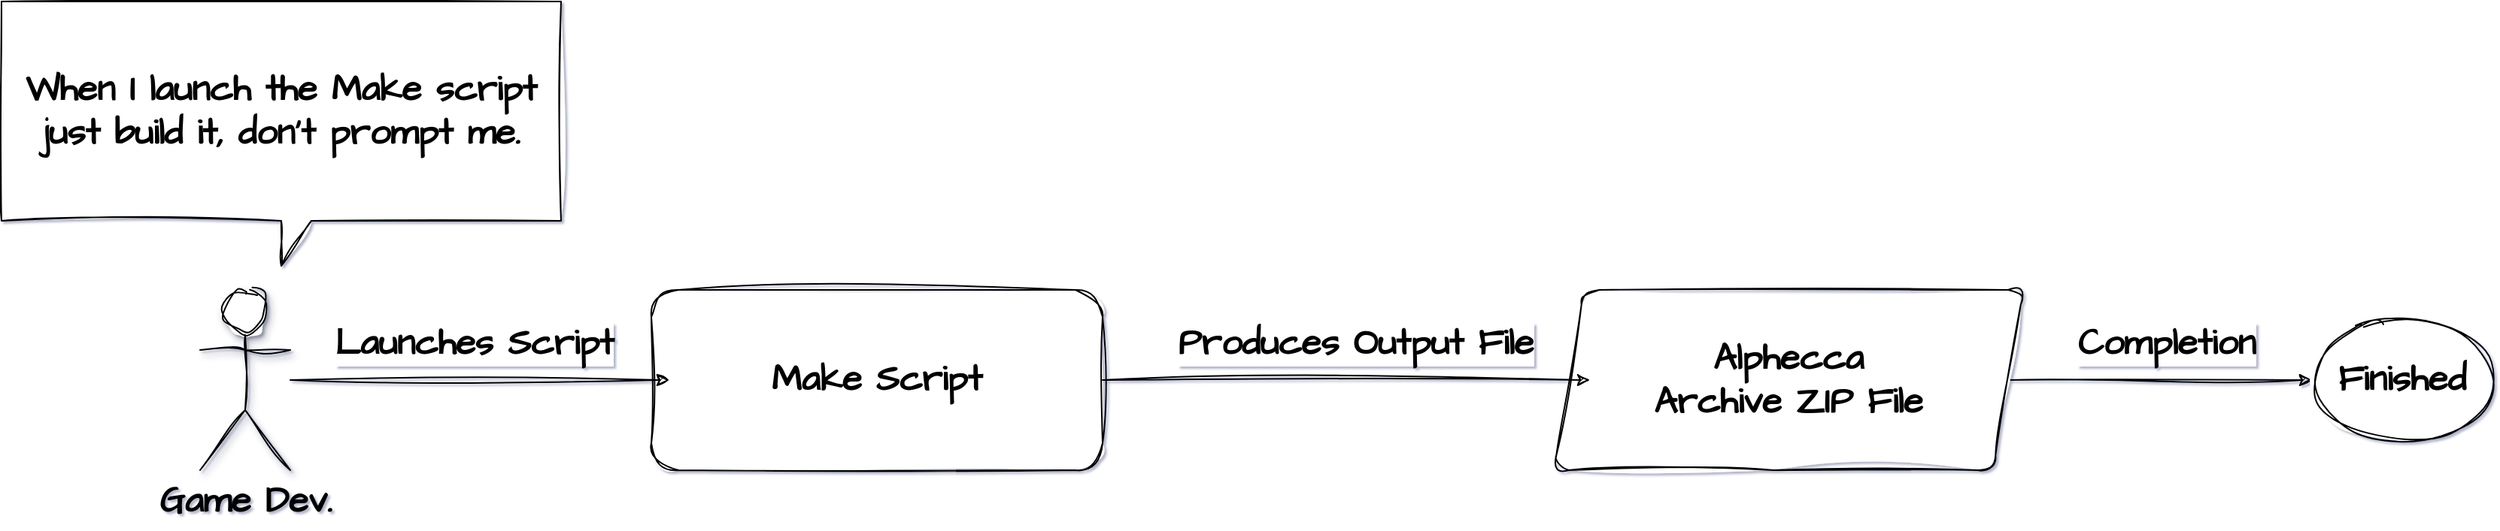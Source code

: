 <mxfile version="26.0.9" pages="4">
  <diagram name="High Level" id="-nhTlG4-kG9t7Pnq7_Eq">
    <mxGraphModel dx="4040" dy="1161" grid="1" gridSize="12" guides="1" tooltips="1" connect="1" arrows="1" fold="1" page="1" pageScale="1" pageWidth="1100" pageHeight="850" math="0" shadow="1">
      <root>
        <mxCell id="0" />
        <mxCell id="1" parent="0" />
        <mxCell id="aLAclq6h4Bst3J8l48EX-6" value="Game Dev." style="shape=umlActor;verticalLabelPosition=bottom;verticalAlign=top;html=1;outlineConnect=0;sketch=1;hachureGap=4;jiggle=2;curveFitting=1;fontFamily=Architects Daughter;fontSource=https%3A%2F%2Ffonts.googleapis.com%2Fcss%3Ffamily%3DArchitects%2BDaughter;shadow=1;fontStyle=1;fontSize=24;" parent="1" vertex="1">
          <mxGeometry x="-756" y="461" width="60" height="120" as="geometry" />
        </mxCell>
        <mxCell id="aLAclq6h4Bst3J8l48EX-14" style="edgeStyle=orthogonalEdgeStyle;rounded=0;sketch=1;hachureGap=4;jiggle=2;curveFitting=1;orthogonalLoop=1;jettySize=auto;html=1;entryX=0;entryY=0.5;entryDx=0;entryDy=0;fontFamily=Architects Daughter;fontSource=https%3A%2F%2Ffonts.googleapis.com%2Fcss%3Ffamily%3DArchitects%2BDaughter;" parent="1" source="aLAclq6h4Bst3J8l48EX-7" target="aLAclq6h4Bst3J8l48EX-13" edge="1">
          <mxGeometry relative="1" as="geometry" />
        </mxCell>
        <mxCell id="aLAclq6h4Bst3J8l48EX-20" value="&lt;b&gt;&lt;font&gt;Completion&lt;/font&gt;&lt;/b&gt;" style="edgeLabel;html=1;align=center;verticalAlign=middle;resizable=0;points=[];sketch=1;hachureGap=4;jiggle=2;curveFitting=1;fontFamily=Architects Daughter;fontSource=https%3A%2F%2Ffonts.googleapis.com%2Fcss%3Ffamily%3DArchitects%2BDaughter;fontSize=24;" parent="aLAclq6h4Bst3J8l48EX-14" vertex="1" connectable="0">
          <mxGeometry x="0.137" y="-2" relative="1" as="geometry">
            <mxPoint x="-10" y="-26" as="offset" />
          </mxGeometry>
        </mxCell>
        <mxCell id="aLAclq6h4Bst3J8l48EX-7" value="Alphecca&lt;div&gt;Archive ZIP File&lt;/div&gt;" style="shape=parallelogram;perimeter=parallelogramPerimeter;whiteSpace=wrap;html=1;fixedSize=1;sketch=1;hachureGap=4;jiggle=2;curveFitting=1;fontFamily=Architects Daughter;fontSource=https%3A%2F%2Ffonts.googleapis.com%2Fcss%3Ffamily%3DArchitects%2BDaughter;rounded=1;gradientColor=none;fontSize=24;fontStyle=1" parent="1" vertex="1">
          <mxGeometry x="144" y="461" width="312" height="120" as="geometry" />
        </mxCell>
        <mxCell id="aLAclq6h4Bst3J8l48EX-8" value="Make Script" style="rounded=1;whiteSpace=wrap;html=1;sketch=1;hachureGap=4;jiggle=2;curveFitting=1;fontFamily=Architects Daughter;fontSource=https%3A%2F%2Ffonts.googleapis.com%2Fcss%3Ffamily%3DArchitects%2BDaughter;fontSize=24;fontStyle=1" parent="1" vertex="1">
          <mxGeometry x="-456" y="461" width="300" height="120" as="geometry" />
        </mxCell>
        <mxCell id="aLAclq6h4Bst3J8l48EX-9" style="edgeStyle=orthogonalEdgeStyle;rounded=0;sketch=1;hachureGap=4;jiggle=2;curveFitting=1;orthogonalLoop=1;jettySize=auto;html=1;entryX=0.04;entryY=0.5;entryDx=0;entryDy=0;entryPerimeter=0;fontFamily=Architects Daughter;fontSource=https%3A%2F%2Ffonts.googleapis.com%2Fcss%3Ffamily%3DArchitects%2BDaughter;" parent="1" source="aLAclq6h4Bst3J8l48EX-6" target="aLAclq6h4Bst3J8l48EX-8" edge="1">
          <mxGeometry relative="1" as="geometry" />
        </mxCell>
        <mxCell id="aLAclq6h4Bst3J8l48EX-18" value="&lt;b&gt;&lt;font&gt;Launches Script&lt;/font&gt;&lt;/b&gt;" style="edgeLabel;html=1;align=center;verticalAlign=middle;resizable=0;points=[];sketch=1;hachureGap=4;jiggle=2;curveFitting=1;fontFamily=Architects Daughter;fontSource=https%3A%2F%2Ffonts.googleapis.com%2Fcss%3Ffamily%3DArchitects%2BDaughter;fontSize=24;" parent="aLAclq6h4Bst3J8l48EX-9" vertex="1" connectable="0">
          <mxGeometry x="-0.032" y="-5" relative="1" as="geometry">
            <mxPoint y="-29" as="offset" />
          </mxGeometry>
        </mxCell>
        <mxCell id="aLAclq6h4Bst3J8l48EX-10" style="edgeStyle=orthogonalEdgeStyle;rounded=0;sketch=1;hachureGap=4;jiggle=2;curveFitting=1;orthogonalLoop=1;jettySize=auto;html=1;entryX=0.077;entryY=0.5;entryDx=0;entryDy=0;entryPerimeter=0;fontFamily=Architects Daughter;fontSource=https%3A%2F%2Ffonts.googleapis.com%2Fcss%3Ffamily%3DArchitects%2BDaughter;" parent="1" source="aLAclq6h4Bst3J8l48EX-8" target="aLAclq6h4Bst3J8l48EX-7" edge="1">
          <mxGeometry relative="1" as="geometry" />
        </mxCell>
        <mxCell id="aLAclq6h4Bst3J8l48EX-19" value="&lt;b&gt;&lt;font&gt;Produces Output File&lt;/font&gt;&lt;/b&gt;" style="edgeLabel;html=1;align=center;verticalAlign=middle;resizable=0;points=[];sketch=1;hachureGap=4;jiggle=2;curveFitting=1;fontFamily=Architects Daughter;fontSource=https%3A%2F%2Ffonts.googleapis.com%2Fcss%3Ffamily%3DArchitects%2BDaughter;fontSize=24;" parent="aLAclq6h4Bst3J8l48EX-10" vertex="1" connectable="0">
          <mxGeometry x="-0.005" y="4" relative="1" as="geometry">
            <mxPoint x="7" y="-20" as="offset" />
          </mxGeometry>
        </mxCell>
        <mxCell id="aLAclq6h4Bst3J8l48EX-13" value="&lt;b&gt;&lt;font&gt;Finished&lt;/font&gt;&lt;/b&gt;" style="ellipse;whiteSpace=wrap;html=1;sketch=1;hachureGap=4;jiggle=2;curveFitting=1;fontFamily=Architects Daughter;fontSource=https%3A%2F%2Ffonts.googleapis.com%2Fcss%3Ffamily%3DArchitects%2BDaughter;fontSize=24;" parent="1" vertex="1">
          <mxGeometry x="648" y="481" width="120" height="80" as="geometry" />
        </mxCell>
        <mxCell id="aLAclq6h4Bst3J8l48EX-22" value="&lt;b&gt;&lt;font style=&quot;font-size: 24px;&quot;&gt;When I launch the Make script just build it, don&#39;t prompt me.&lt;/font&gt;&lt;/b&gt;" style="shape=callout;whiteSpace=wrap;html=1;perimeter=calloutPerimeter;sketch=1;hachureGap=4;jiggle=2;curveFitting=1;fontFamily=Architects Daughter;fontSource=https%3A%2F%2Ffonts.googleapis.com%2Fcss%3Ffamily%3DArchitects%2BDaughter;" parent="1" vertex="1">
          <mxGeometry x="-888" y="269" width="372" height="176" as="geometry" />
        </mxCell>
      </root>
    </mxGraphModel>
  </diagram>
  <diagram id="RAIP8WqbPKQwYbwJJpqj" name="Flow Chart">
    <mxGraphModel dx="2523" dy="2340" grid="1" gridSize="12" guides="1" tooltips="1" connect="1" arrows="1" fold="1" page="1" pageScale="1" pageWidth="850" pageHeight="1100" math="0" shadow="1">
      <root>
        <mxCell id="0" />
        <mxCell id="1" parent="0" />
        <mxCell id="uhfCs4SEMX8J-N3ipxAv-6" style="edgeStyle=orthogonalEdgeStyle;rounded=1;sketch=1;hachureGap=4;jiggle=2;curveFitting=1;orthogonalLoop=1;jettySize=auto;html=1;entryX=0.5;entryY=0;entryDx=0;entryDy=0;fontFamily=Architects Daughter;fontSource=https%3A%2F%2Ffonts.googleapis.com%2Fcss%3Ffamily%3DArchitects%2BDaughter;fontSize=24;" parent="1" source="uhfCs4SEMX8J-N3ipxAv-1" target="uhfCs4SEMX8J-N3ipxAv-5" edge="1">
          <mxGeometry relative="1" as="geometry" />
        </mxCell>
        <mxCell id="uhfCs4SEMX8J-N3ipxAv-16" value="Prepare the Environment" style="edgeLabel;html=1;align=center;verticalAlign=middle;resizable=0;points=[];rounded=1;sketch=1;hachureGap=4;jiggle=2;curveFitting=1;fontFamily=Architects Daughter;fontSource=https%3A%2F%2Ffonts.googleapis.com%2Fcss%3Ffamily%3DArchitects%2BDaughter;fontStyle=1;fontSize=24;" parent="uhfCs4SEMX8J-N3ipxAv-6" vertex="1" connectable="0">
          <mxGeometry x="0.08" y="-1" relative="1" as="geometry">
            <mxPoint as="offset" />
          </mxGeometry>
        </mxCell>
        <mxCell id="uhfCs4SEMX8J-N3ipxAv-1" value="Start" style="ellipse;whiteSpace=wrap;html=1;sketch=1;hachureGap=4;jiggle=2;curveFitting=1;fontFamily=Architects Daughter;fontSource=https%3A%2F%2Ffonts.googleapis.com%2Fcss%3Ffamily%3DArchitects%2BDaughter;fontStyle=1;fontSize=24;rounded=1;fillColor=#0050ef;strokeColor=#001DBC;fontColor=#ffffff;" parent="1" vertex="1">
          <mxGeometry x="614" y="-792" width="120" height="80" as="geometry" />
        </mxCell>
        <mxCell id="uhfCs4SEMX8J-N3ipxAv-3" value="User: Launches Script" style="edgeStyle=orthogonalEdgeStyle;rounded=1;sketch=1;hachureGap=4;jiggle=2;curveFitting=1;orthogonalLoop=1;jettySize=auto;html=1;entryX=0.5;entryY=0;entryDx=0;entryDy=0;fontFamily=Architects Daughter;fontSource=https%3A%2F%2Ffonts.googleapis.com%2Fcss%3Ffamily%3DArchitects%2BDaughter;fontSize=24;fontStyle=1" parent="1" source="uhfCs4SEMX8J-N3ipxAv-2" target="uhfCs4SEMX8J-N3ipxAv-1" edge="1">
          <mxGeometry x="-0.085" y="24" relative="1" as="geometry">
            <mxPoint as="offset" />
          </mxGeometry>
        </mxCell>
        <mxCell id="uhfCs4SEMX8J-N3ipxAv-2" value="Game Dev." style="shape=umlActor;verticalLabelPosition=bottom;verticalAlign=top;html=1;outlineConnect=0;rounded=1;sketch=1;hachureGap=4;jiggle=2;curveFitting=1;fontFamily=Architects Daughter;fontSource=https%3A%2F%2Ffonts.googleapis.com%2Fcss%3Ffamily%3DArchitects%2BDaughter;fontSize=24;fontStyle=1" parent="1" vertex="1">
          <mxGeometry x="194" y="-924" width="72" height="144" as="geometry" />
        </mxCell>
        <mxCell id="uhfCs4SEMX8J-N3ipxAv-5" value="Initialize&lt;div&gt;Environment&lt;/div&gt;" style="rounded=1;whiteSpace=wrap;html=1;sketch=1;hachureGap=4;jiggle=2;curveFitting=1;fontFamily=Architects Daughter;fontSource=https%3A%2F%2Ffonts.googleapis.com%2Fcss%3Ffamily%3DArchitects%2BDaughter;fontSize=24;fillColor=#fff2cc;gradientColor=none;strokeColor=#d6b656;fontStyle=1" parent="1" vertex="1">
          <mxGeometry x="578" y="-612" width="192" height="96" as="geometry" />
        </mxCell>
        <mxCell id="uhfCs4SEMX8J-N3ipxAv-20" value="" style="edgeStyle=orthogonalEdgeStyle;rounded=1;sketch=1;hachureGap=4;jiggle=2;curveFitting=1;orthogonalLoop=1;jettySize=auto;html=1;fontFamily=Architects Daughter;fontSource=https%3A%2F%2Ffonts.googleapis.com%2Fcss%3Ffamily%3DArchitects%2BDaughter;fontSize=24;exitX=0.5;exitY=1;exitDx=0;exitDy=0;" parent="1" source="n_98dM26rzPeSA7YRddr-1" target="uhfCs4SEMX8J-N3ipxAv-19" edge="1">
          <mxGeometry relative="1" as="geometry">
            <mxPoint x="638" y="1548" as="sourcePoint" />
          </mxGeometry>
        </mxCell>
        <mxCell id="uhfCs4SEMX8J-N3ipxAv-21" value="&lt;b&gt;&lt;font&gt;Create Temporary Directory&lt;/font&gt;&lt;/b&gt;" style="edgeLabel;html=1;align=center;verticalAlign=middle;resizable=0;points=[];rounded=1;sketch=1;hachureGap=4;jiggle=2;curveFitting=1;fontFamily=Architects Daughter;fontSource=https%3A%2F%2Ffonts.googleapis.com%2Fcss%3Ffamily%3DArchitects%2BDaughter;fontSize=24;" parent="uhfCs4SEMX8J-N3ipxAv-20" vertex="1" connectable="0">
          <mxGeometry x="0.129" y="1" relative="1" as="geometry">
            <mxPoint x="-1" y="-103" as="offset" />
          </mxGeometry>
        </mxCell>
        <mxCell id="n_98dM26rzPeSA7YRddr-2" value="Clean the Environment" style="edgeStyle=orthogonalEdgeStyle;rounded=1;sketch=1;hachureGap=4;jiggle=2;curveFitting=1;orthogonalLoop=1;jettySize=auto;html=1;entryX=0.5;entryY=0;entryDx=0;entryDy=0;fontFamily=Architects Daughter;fontSource=https%3A%2F%2Ffonts.googleapis.com%2Fcss%3Ffamily%3DArchitects%2BDaughter;fontStyle=1;fontSize=24;exitX=0.5;exitY=1;exitDx=0;exitDy=0;" parent="1" source="O8DZHJ-JFutvU1bhPZdp-3" target="n_98dM26rzPeSA7YRddr-1" edge="1">
          <mxGeometry relative="1" as="geometry">
            <mxPoint x="840" y="816" as="sourcePoint" />
          </mxGeometry>
        </mxCell>
        <mxCell id="uhfCs4SEMX8J-N3ipxAv-10" value="&lt;font&gt;Found File:&lt;/font&gt;&lt;div&gt;&lt;font&gt;%PROJDIR%/.Make.Instruction&lt;/font&gt;&lt;/div&gt;" style="rhombus;whiteSpace=wrap;html=1;rounded=1;sketch=1;hachureGap=4;jiggle=2;curveFitting=1;fontFamily=Architects Daughter;fontSource=https%3A%2F%2Ffonts.googleapis.com%2Fcss%3Ffamily%3DArchitects%2BDaughter;fillColor=#a20025;fontColor=#ffffff;strokeColor=#6F0000;fontSize=24;fontStyle=1" parent="1" vertex="1">
          <mxGeometry x="488" y="-432" width="371" height="312" as="geometry" />
        </mxCell>
        <mxCell id="uhfCs4SEMX8J-N3ipxAv-11" style="edgeStyle=orthogonalEdgeStyle;rounded=1;sketch=1;hachureGap=4;jiggle=2;curveFitting=1;orthogonalLoop=1;jettySize=auto;html=1;entryX=0.5;entryY=0.034;entryDx=0;entryDy=0;entryPerimeter=0;fontFamily=Architects Daughter;fontSource=https%3A%2F%2Ffonts.googleapis.com%2Fcss%3Ffamily%3DArchitects%2BDaughter;fontSize=24;" parent="1" source="uhfCs4SEMX8J-N3ipxAv-5" target="uhfCs4SEMX8J-N3ipxAv-10" edge="1">
          <mxGeometry relative="1" as="geometry" />
        </mxCell>
        <mxCell id="uhfCs4SEMX8J-N3ipxAv-18" value="Validate Path" style="edgeLabel;html=1;align=center;verticalAlign=middle;resizable=0;points=[];rounded=1;sketch=1;hachureGap=4;jiggle=2;curveFitting=1;fontFamily=Architects Daughter;fontSource=https%3A%2F%2Ffonts.googleapis.com%2Fcss%3Ffamily%3DArchitects%2BDaughter;fontStyle=1;fontSize=24;" parent="uhfCs4SEMX8J-N3ipxAv-11" vertex="1" connectable="0">
          <mxGeometry x="0.03" y="-3" relative="1" as="geometry">
            <mxPoint as="offset" />
          </mxGeometry>
        </mxCell>
        <mxCell id="uhfCs4SEMX8J-N3ipxAv-12" value="Stop&lt;div&gt;1&lt;/div&gt;" style="ellipse;whiteSpace=wrap;html=1;rounded=1;sketch=1;hachureGap=4;jiggle=2;curveFitting=1;fontFamily=Architects Daughter;fontSource=https%3A%2F%2Ffonts.googleapis.com%2Fcss%3Ffamily%3DArchitects%2BDaughter;fontStyle=1;fontSize=24;fillColor=#e51400;fontColor=#ffffff;strokeColor=#B20000;" parent="1" vertex="1">
          <mxGeometry x="170" y="-316" width="120" height="80" as="geometry" />
        </mxCell>
        <mxCell id="uhfCs4SEMX8J-N3ipxAv-13" style="edgeStyle=orthogonalEdgeStyle;rounded=1;sketch=1;hachureGap=4;jiggle=2;curveFitting=1;orthogonalLoop=1;jettySize=auto;html=1;entryX=1.1;entryY=0.5;entryDx=0;entryDy=0;entryPerimeter=0;fontFamily=Architects Daughter;fontSource=https%3A%2F%2Ffonts.googleapis.com%2Fcss%3Ffamily%3DArchitects%2BDaughter;fontSize=24;" parent="1" source="uhfCs4SEMX8J-N3ipxAv-10" target="uhfCs4SEMX8J-N3ipxAv-12" edge="1">
          <mxGeometry relative="1" as="geometry" />
        </mxCell>
        <mxCell id="uhfCs4SEMX8J-N3ipxAv-15" value="&lt;font&gt;&lt;b&gt;Not Found&lt;/b&gt;&lt;/font&gt;" style="edgeLabel;html=1;align=center;verticalAlign=middle;resizable=0;points=[];rounded=1;sketch=1;hachureGap=4;jiggle=2;curveFitting=1;fontFamily=Architects Daughter;fontSource=https%3A%2F%2Ffonts.googleapis.com%2Fcss%3Ffamily%3DArchitects%2BDaughter;fontSize=24;" parent="uhfCs4SEMX8J-N3ipxAv-13" vertex="1" connectable="0">
          <mxGeometry x="-0.004" y="-1" relative="1" as="geometry">
            <mxPoint y="-23" as="offset" />
          </mxGeometry>
        </mxCell>
        <mxCell id="uhfCs4SEMX8J-N3ipxAv-23" style="edgeStyle=orthogonalEdgeStyle;rounded=1;sketch=1;hachureGap=4;jiggle=2;curveFitting=1;orthogonalLoop=1;jettySize=auto;html=1;entryX=0.5;entryY=0;entryDx=0;entryDy=0;fontFamily=Architects Daughter;fontSource=https%3A%2F%2Ffonts.googleapis.com%2Fcss%3Ffamily%3DArchitects%2BDaughter;fontSize=24;" parent="1" source="uhfCs4SEMX8J-N3ipxAv-19" target="uhfCs4SEMX8J-N3ipxAv-22" edge="1">
          <mxGeometry relative="1" as="geometry" />
        </mxCell>
        <mxCell id="uhfCs4SEMX8J-N3ipxAv-29" value="Validate Directory Creation" style="edgeLabel;html=1;align=center;verticalAlign=middle;resizable=0;points=[];rounded=1;sketch=1;hachureGap=4;jiggle=2;curveFitting=1;fontFamily=Architects Daughter;fontSource=https%3A%2F%2Ffonts.googleapis.com%2Fcss%3Ffamily%3DArchitects%2BDaughter;fontStyle=1;fontSize=24;" parent="uhfCs4SEMX8J-N3ipxAv-23" vertex="1" connectable="0">
          <mxGeometry x="0.022" y="2" relative="1" as="geometry">
            <mxPoint as="offset" />
          </mxGeometry>
        </mxCell>
        <mxCell id="uhfCs4SEMX8J-N3ipxAv-19" value="&lt;span&gt;&lt;b&gt;Create Temporary Dir.&lt;/b&gt;&lt;/span&gt;&lt;div&gt;&lt;span&gt;&lt;b&gt;%PROJDIR%/.TMP-MAKE&lt;/b&gt;&lt;/span&gt;&lt;/div&gt;" style="whiteSpace=wrap;html=1;fontFamily=Architects Daughter;fillColor=#76608a;strokeColor=#432D57;fontColor=#ffffff;rounded=1;sketch=1;hachureGap=4;jiggle=2;curveFitting=1;fontSource=https%3A%2F%2Ffonts.googleapis.com%2Fcss%3Ffamily%3DArchitects%2BDaughter;fontSize=24;" parent="1" vertex="1">
          <mxGeometry x="500" y="1740" width="324" height="178" as="geometry" />
        </mxCell>
        <mxCell id="uhfCs4SEMX8J-N3ipxAv-26" style="edgeStyle=orthogonalEdgeStyle;rounded=1;sketch=1;hachureGap=4;jiggle=2;curveFitting=1;orthogonalLoop=1;jettySize=auto;html=1;entryX=1;entryY=0.5;entryDx=0;entryDy=0;fontFamily=Architects Daughter;fontSource=https%3A%2F%2Ffonts.googleapis.com%2Fcss%3Ffamily%3DArchitects%2BDaughter;fontSize=24;" parent="1" source="uhfCs4SEMX8J-N3ipxAv-22" target="uhfCs4SEMX8J-N3ipxAv-25" edge="1">
          <mxGeometry relative="1" as="geometry" />
        </mxCell>
        <mxCell id="uhfCs4SEMX8J-N3ipxAv-27" value="&lt;span&gt;&lt;b&gt;Not Created&lt;/b&gt;&lt;/span&gt;" style="edgeLabel;html=1;align=center;verticalAlign=middle;resizable=0;points=[];rounded=1;sketch=1;hachureGap=4;jiggle=2;curveFitting=1;fontFamily=Architects Daughter;fontSource=https%3A%2F%2Ffonts.googleapis.com%2Fcss%3Ffamily%3DArchitects%2BDaughter;fontSize=24;" parent="uhfCs4SEMX8J-N3ipxAv-26" vertex="1" connectable="0">
          <mxGeometry y="2" relative="1" as="geometry">
            <mxPoint y="-32" as="offset" />
          </mxGeometry>
        </mxCell>
        <mxCell id="uhfCs4SEMX8J-N3ipxAv-33" style="edgeStyle=orthogonalEdgeStyle;rounded=1;sketch=1;hachureGap=4;jiggle=2;curveFitting=1;orthogonalLoop=1;jettySize=auto;html=1;entryX=0.5;entryY=0;entryDx=0;entryDy=0;fontFamily=Architects Daughter;fontSource=https%3A%2F%2Ffonts.googleapis.com%2Fcss%3Ffamily%3DArchitects%2BDaughter;fontSize=24;" parent="1" source="uhfCs4SEMX8J-N3ipxAv-22" target="uhfCs4SEMX8J-N3ipxAv-32" edge="1">
          <mxGeometry relative="1" as="geometry" />
        </mxCell>
        <mxCell id="uhfCs4SEMX8J-N3ipxAv-35" value="&lt;span&gt;&lt;font&gt;Duplicate and Organize&lt;/font&gt;&lt;/span&gt;&lt;div&gt;&lt;span&gt;&lt;font&gt;Game Assets&lt;/font&gt;&lt;/span&gt;&lt;/div&gt;" style="edgeLabel;html=1;align=center;verticalAlign=middle;resizable=0;points=[];rounded=1;sketch=1;hachureGap=4;jiggle=2;curveFitting=1;fontFamily=Architects Daughter;fontSource=https%3A%2F%2Ffonts.googleapis.com%2Fcss%3Ffamily%3DArchitects%2BDaughter;fontStyle=1;labelBackgroundColor=default;fontSize=24;" parent="uhfCs4SEMX8J-N3ipxAv-33" vertex="1" connectable="0">
          <mxGeometry x="0.023" y="-2" relative="1" as="geometry">
            <mxPoint as="offset" />
          </mxGeometry>
        </mxCell>
        <mxCell id="uhfCs4SEMX8J-N3ipxAv-22" value="Created the&lt;div&gt;Temporary Directory&lt;/div&gt;" style="rhombus;whiteSpace=wrap;html=1;rounded=1;sketch=1;hachureGap=4;jiggle=2;curveFitting=1;fontFamily=Architects Daughter;fontSource=https%3A%2F%2Ffonts.googleapis.com%2Fcss%3Ffamily%3DArchitects%2BDaughter;fontSize=24;fontStyle=1;fillColor=#6d8764;fontColor=#ffffff;strokeColor=#3A5431;" parent="1" vertex="1">
          <mxGeometry x="462" y="2100" width="400" height="276" as="geometry" />
        </mxCell>
        <mxCell id="uhfCs4SEMX8J-N3ipxAv-25" value="Stop&lt;div&gt;4&lt;/div&gt;" style="ellipse;whiteSpace=wrap;html=1;rounded=1;sketch=1;hachureGap=4;jiggle=2;curveFitting=1;fontFamily=Architects Daughter;fontSource=https%3A%2F%2Ffonts.googleapis.com%2Fcss%3Ffamily%3DArchitects%2BDaughter;fontStyle=1;fontSize=24;fillColor=#e51400;fontColor=#ffffff;strokeColor=#B20000;" parent="1" vertex="1">
          <mxGeometry x="158" y="2198" width="120" height="80" as="geometry" />
        </mxCell>
        <mxCell id="uhfCs4SEMX8J-N3ipxAv-32" value="&lt;b&gt;&lt;font&gt;Duplicate and Organize Game Assets&lt;/font&gt;&lt;/b&gt;&lt;div&gt;&lt;b&gt;&lt;font&gt;into ZDoom&#39;s ZIP Filesystem Structure&lt;/font&gt;&lt;/b&gt;&lt;/div&gt;&lt;div&gt;&lt;b&gt;&lt;font&gt;into Temporary Directory&lt;/font&gt;&lt;/b&gt;&lt;/div&gt;" style="shape=process;whiteSpace=wrap;html=1;backgroundOutline=1;rounded=1;sketch=1;hachureGap=4;jiggle=2;curveFitting=1;fontFamily=Architects Daughter;fontSource=https%3A%2F%2Ffonts.googleapis.com%2Fcss%3Ffamily%3DArchitects%2BDaughter;fillColor=#647687;fontColor=#ffffff;strokeColor=#314354;fontSize=24;" parent="1" vertex="1">
          <mxGeometry x="359" y="2604" width="606" height="216" as="geometry" />
        </mxCell>
        <mxCell id="uhfCs4SEMX8J-N3ipxAv-45" style="edgeStyle=orthogonalEdgeStyle;rounded=1;sketch=1;hachureGap=4;jiggle=2;curveFitting=1;orthogonalLoop=1;jettySize=auto;html=1;entryX=1;entryY=0.5;entryDx=0;entryDy=0;fontFamily=Architects Daughter;fontSource=https%3A%2F%2Ffonts.googleapis.com%2Fcss%3Ffamily%3DArchitects%2BDaughter;fontSize=24;exitX=0;exitY=0.5;exitDx=0;exitDy=0;" parent="1" source="E3x43adVUu6hxOkxUcbc-1" target="uhfCs4SEMX8J-N3ipxAv-44" edge="1">
          <mxGeometry relative="1" as="geometry">
            <mxPoint x="-994" y="3778" as="sourcePoint" />
          </mxGeometry>
        </mxCell>
        <mxCell id="uhfCs4SEMX8J-N3ipxAv-46" value="&lt;b&gt;&lt;font&gt;Terminate with Failure&lt;/font&gt;&lt;/b&gt;" style="edgeLabel;html=1;align=center;verticalAlign=middle;resizable=0;points=[];rounded=1;sketch=1;hachureGap=4;jiggle=2;curveFitting=1;fontFamily=Architects Daughter;fontSource=https%3A%2F%2Ffonts.googleapis.com%2Fcss%3Ffamily%3DArchitects%2BDaughter;fontSize=24;" parent="uhfCs4SEMX8J-N3ipxAv-45" vertex="1" connectable="0">
          <mxGeometry x="0.01" y="4" relative="1" as="geometry">
            <mxPoint y="-34" as="offset" />
          </mxGeometry>
        </mxCell>
        <mxCell id="uhfCs4SEMX8J-N3ipxAv-48" style="edgeStyle=orthogonalEdgeStyle;rounded=1;sketch=1;hachureGap=4;jiggle=2;curveFitting=1;orthogonalLoop=1;jettySize=auto;html=1;entryX=0.5;entryY=0;entryDx=0;entryDy=0;fontFamily=Architects Daughter;fontSource=https%3A%2F%2Ffonts.googleapis.com%2Fcss%3Ffamily%3DArchitects%2BDaughter;fontSize=24;" parent="1" source="uhfCs4SEMX8J-N3ipxAv-36" target="uhfCs4SEMX8J-N3ipxAv-47" edge="1">
          <mxGeometry relative="1" as="geometry" />
        </mxCell>
        <mxCell id="uhfCs4SEMX8J-N3ipxAv-50" value="&lt;b&gt;&lt;font&gt;Compact Files&lt;/font&gt;&lt;/b&gt;" style="edgeLabel;html=1;align=center;verticalAlign=middle;resizable=0;points=[];rounded=1;sketch=1;hachureGap=4;jiggle=2;curveFitting=1;fontFamily=Architects Daughter;fontSource=https%3A%2F%2Ffonts.googleapis.com%2Fcss%3Ffamily%3DArchitects%2BDaughter;fontSize=24;" parent="uhfCs4SEMX8J-N3ipxAv-48" vertex="1" connectable="0">
          <mxGeometry x="0.01" y="-2" relative="1" as="geometry">
            <mxPoint as="offset" />
          </mxGeometry>
        </mxCell>
        <mxCell id="E3x43adVUu6hxOkxUcbc-4" value="&lt;b&gt;&lt;font style=&quot;font-size: 24px;&quot;&gt;Operation Failed&lt;/font&gt;&lt;/b&gt;" style="edgeStyle=orthogonalEdgeStyle;rounded=1;sketch=1;hachureGap=4;jiggle=2;curveFitting=1;orthogonalLoop=1;jettySize=auto;html=1;entryX=1;entryY=0.5;entryDx=0;entryDy=0;fontFamily=Architects Daughter;fontSource=https%3A%2F%2Ffonts.googleapis.com%2Fcss%3Ffamily%3DArchitects%2BDaughter;" parent="1" source="uhfCs4SEMX8J-N3ipxAv-36" target="E3x43adVUu6hxOkxUcbc-1" edge="1">
          <mxGeometry x="0.015" y="-30" relative="1" as="geometry">
            <mxPoint as="offset" />
          </mxGeometry>
        </mxCell>
        <mxCell id="uhfCs4SEMX8J-N3ipxAv-36" value="&lt;b&gt;&lt;font&gt;Duplication and Organization&lt;/font&gt;&lt;/b&gt;&lt;div&gt;&lt;b&gt;&lt;font&gt;was completed&lt;/font&gt;&lt;/b&gt;&lt;/div&gt;" style="rhombus;whiteSpace=wrap;html=1;rounded=1;sketch=1;hachureGap=4;jiggle=2;curveFitting=1;fontFamily=Architects Daughter;fontSource=https%3A%2F%2Ffonts.googleapis.com%2Fcss%3Ffamily%3DArchitects%2BDaughter;fillColor=#d5e8d4;gradientColor=none;strokeColor=#82b366;fontSize=24;" parent="1" vertex="1">
          <mxGeometry x="450" y="3024" width="424" height="324" as="geometry" />
        </mxCell>
        <UserObject label="Duplicate" link="data:page/id,qSSEfx54DdXp2Mcly2g3" id="uhfCs4SEMX8J-N3ipxAv-38">
          <mxCell style="verticalLabelPosition=bottom;verticalAlign=top;html=1;shape=offPageConnector;rounded=0;size=0.5;sketch=1;hachureGap=4;jiggle=2;curveFitting=1;fontFamily=Architects Daughter;fontSource=https%3A%2F%2Ffonts.googleapis.com%2Fcss%3Ffamily%3DArchitects%2BDaughter;fontSize=24;fontStyle=1;fillColor=#f8cecc;strokeColor=#b85450;gradientColor=none;" parent="1" vertex="1">
            <mxGeometry x="1298" y="2640" width="168" height="144" as="geometry" />
          </mxCell>
        </UserObject>
        <mxCell id="uhfCs4SEMX8J-N3ipxAv-39" value="" style="shape=link;html=1;rounded=1;sketch=1;hachureGap=4;jiggle=2;curveFitting=1;fontFamily=Architects Daughter;fontSource=https%3A%2F%2Ffonts.googleapis.com%2Fcss%3Ffamily%3DArchitects%2BDaughter;exitX=1;exitY=0.5;exitDx=0;exitDy=0;entryX=0;entryY=0.5;entryDx=0;entryDy=0;fontSize=24;" parent="1" source="uhfCs4SEMX8J-N3ipxAv-32" target="uhfCs4SEMX8J-N3ipxAv-38" edge="1">
          <mxGeometry width="100" relative="1" as="geometry">
            <mxPoint x="1046" y="2712" as="sourcePoint" />
            <mxPoint x="1146" y="2712" as="targetPoint" />
          </mxGeometry>
        </mxCell>
        <mxCell id="uhfCs4SEMX8J-N3ipxAv-41" value="&lt;b&gt;&lt;font&gt;Defined in&lt;/font&gt;&lt;/b&gt;&lt;div&gt;&lt;b&gt;&lt;font&gt;&#39;Flow Chart - Duplicate&#39;&lt;/font&gt;&lt;/b&gt;&lt;/div&gt;" style="edgeLabel;html=1;align=center;verticalAlign=middle;resizable=0;points=[];rounded=1;sketch=1;hachureGap=4;jiggle=2;curveFitting=1;fontFamily=Architects Daughter;fontSource=https%3A%2F%2Ffonts.googleapis.com%2Fcss%3Ffamily%3DArchitects%2BDaughter;fontSize=24;" parent="uhfCs4SEMX8J-N3ipxAv-39" vertex="1" connectable="0">
          <mxGeometry x="-0.001" y="1" relative="1" as="geometry">
            <mxPoint y="-47" as="offset" />
          </mxGeometry>
        </mxCell>
        <mxCell id="uhfCs4SEMX8J-N3ipxAv-42" style="edgeStyle=orthogonalEdgeStyle;rounded=1;sketch=1;hachureGap=4;jiggle=2;curveFitting=1;orthogonalLoop=1;jettySize=auto;html=1;entryX=0.498;entryY=0.027;entryDx=0;entryDy=0;entryPerimeter=0;fontFamily=Architects Daughter;fontSource=https%3A%2F%2Ffonts.googleapis.com%2Fcss%3Ffamily%3DArchitects%2BDaughter;fontSize=24;" parent="1" source="uhfCs4SEMX8J-N3ipxAv-32" target="uhfCs4SEMX8J-N3ipxAv-36" edge="1">
          <mxGeometry relative="1" as="geometry" />
        </mxCell>
        <mxCell id="uhfCs4SEMX8J-N3ipxAv-43" value="&lt;b&gt;&lt;font&gt;Check Operation State&lt;/font&gt;&lt;/b&gt;" style="edgeLabel;html=1;align=center;verticalAlign=middle;resizable=0;points=[];rounded=1;sketch=1;hachureGap=4;jiggle=2;curveFitting=1;fontFamily=Architects Daughter;fontSource=https%3A%2F%2Ffonts.googleapis.com%2Fcss%3Ffamily%3DArchitects%2BDaughter;fontSize=24;" parent="uhfCs4SEMX8J-N3ipxAv-42" vertex="1" connectable="0">
          <mxGeometry x="-0.004" relative="1" as="geometry">
            <mxPoint as="offset" />
          </mxGeometry>
        </mxCell>
        <mxCell id="uhfCs4SEMX8J-N3ipxAv-44" value="Stop&lt;div&gt;5&lt;/div&gt;" style="ellipse;whiteSpace=wrap;html=1;rounded=1;sketch=1;hachureGap=4;jiggle=2;curveFitting=1;fontFamily=Architects Daughter;fontSource=https%3A%2F%2Ffonts.googleapis.com%2Fcss%3Ffamily%3DArchitects%2BDaughter;fontStyle=1;fontSize=24;fillColor=#e51400;fontColor=#ffffff;strokeColor=#B20000;" parent="1" vertex="1">
          <mxGeometry x="-778" y="3146" width="120" height="80" as="geometry" />
        </mxCell>
        <mxCell id="uhfCs4SEMX8J-N3ipxAv-47" value="&lt;b&gt;&lt;font&gt;Compact the Game Assets from the Temporary Directory into a Zip File&lt;/font&gt;&lt;/b&gt;&lt;div&gt;&lt;b&gt;&lt;font&gt;&lt;br&gt;&lt;/font&gt;&lt;/b&gt;&lt;/div&gt;&lt;div&gt;&lt;span&gt;&lt;b&gt;&lt;i&gt;%PROJDIR%/Output/%PROJNAME%_%DATE%-%TIME%.PK3&lt;/i&gt;&lt;/b&gt;&lt;/span&gt;&lt;/div&gt;" style="rounded=1;whiteSpace=wrap;html=1;sketch=1;hachureGap=4;jiggle=2;curveFitting=1;fontFamily=Architects Daughter;fontSource=https%3A%2F%2Ffonts.googleapis.com%2Fcss%3Ffamily%3DArchitects%2BDaughter;fillColor=#1ba1e2;fontColor=#ffffff;strokeColor=#006EAF;fontSize=24;" parent="1" vertex="1">
          <mxGeometry x="350" y="3516" width="624" height="216" as="geometry" />
        </mxCell>
        <mxCell id="uhfCs4SEMX8J-N3ipxAv-54" value="&lt;b&gt;&lt;font&gt;Failed to Create ZIP File&lt;/font&gt;&lt;/b&gt;" style="edgeStyle=orthogonalEdgeStyle;rounded=1;sketch=1;hachureGap=4;jiggle=2;curveFitting=1;orthogonalLoop=1;jettySize=auto;html=1;entryX=1;entryY=0.5;entryDx=0;entryDy=0;fontFamily=Architects Daughter;fontSource=https%3A%2F%2Ffonts.googleapis.com%2Fcss%3Ffamily%3DArchitects%2BDaughter;fontSize=24;" parent="1" source="uhfCs4SEMX8J-N3ipxAv-51" target="E3x43adVUu6hxOkxUcbc-2" edge="1">
          <mxGeometry x="-0.015" y="-18" relative="1" as="geometry">
            <mxPoint x="18" y="-18" as="offset" />
          </mxGeometry>
        </mxCell>
        <mxCell id="uhfCs4SEMX8J-N3ipxAv-56" value="&lt;b&gt;Finished&lt;/b&gt;" style="edgeStyle=orthogonalEdgeStyle;rounded=1;sketch=1;hachureGap=4;jiggle=2;curveFitting=1;orthogonalLoop=1;jettySize=auto;html=1;entryX=0.5;entryY=0;entryDx=0;entryDy=0;fontFamily=Architects Daughter;fontSource=https%3A%2F%2Ffonts.googleapis.com%2Fcss%3Ffamily%3DArchitects%2BDaughter;fontSize=24;exitX=0.497;exitY=0.985;exitDx=0;exitDy=0;exitPerimeter=0;" parent="1" source="n_98dM26rzPeSA7YRddr-12" target="uhfCs4SEMX8J-N3ipxAv-55" edge="1">
          <mxGeometry relative="1" as="geometry">
            <mxPoint x="662" y="5508" as="sourcePoint" />
          </mxGeometry>
        </mxCell>
        <mxCell id="n_98dM26rzPeSA7YRddr-13" value="Remove Temporary Directory" style="edgeStyle=orthogonalEdgeStyle;rounded=1;sketch=1;hachureGap=4;jiggle=2;curveFitting=1;orthogonalLoop=1;jettySize=auto;html=1;entryX=0.5;entryY=0;entryDx=0;entryDy=0;fontFamily=Architects Daughter;fontSource=https%3A%2F%2Ffonts.googleapis.com%2Fcss%3Ffamily%3DArchitects%2BDaughter;fontStyle=1;fontSize=24;" parent="1" source="uhfCs4SEMX8J-N3ipxAv-51" target="n_98dM26rzPeSA7YRddr-11" edge="1">
          <mxGeometry relative="1" as="geometry" />
        </mxCell>
        <mxCell id="uhfCs4SEMX8J-N3ipxAv-51" value="Created the ZIP&lt;div&gt;Archive File&lt;/div&gt;" style="rhombus;whiteSpace=wrap;html=1;rounded=1;sketch=1;hachureGap=4;jiggle=2;curveFitting=1;fontFamily=Architects Daughter;fontSource=https%3A%2F%2Ffonts.googleapis.com%2Fcss%3Ffamily%3DArchitects%2BDaughter;fontSize=24;fontStyle=1;fillColor=#6a00ff;fontColor=#ffffff;strokeColor=#3700CC;" parent="1" vertex="1">
          <mxGeometry x="464" y="3948" width="396" height="348" as="geometry" />
        </mxCell>
        <mxCell id="uhfCs4SEMX8J-N3ipxAv-52" value="&lt;b&gt;&lt;font&gt;Validate Archive File Created&lt;/font&gt;&lt;/b&gt;" style="edgeStyle=orthogonalEdgeStyle;rounded=1;sketch=1;hachureGap=4;jiggle=2;curveFitting=1;orthogonalLoop=1;jettySize=auto;html=1;entryX=0.501;entryY=0.024;entryDx=0;entryDy=0;entryPerimeter=0;fontFamily=Architects Daughter;fontSource=https%3A%2F%2Ffonts.googleapis.com%2Fcss%3Ffamily%3DArchitects%2BDaughter;fontSize=24;" parent="1" source="uhfCs4SEMX8J-N3ipxAv-47" target="uhfCs4SEMX8J-N3ipxAv-51" edge="1">
          <mxGeometry relative="1" as="geometry" />
        </mxCell>
        <mxCell id="uhfCs4SEMX8J-N3ipxAv-53" value="Stop&lt;div&gt;6&lt;/div&gt;" style="ellipse;whiteSpace=wrap;html=1;rounded=1;sketch=1;hachureGap=4;jiggle=2;curveFitting=1;fontFamily=Architects Daughter;fontSource=https%3A%2F%2Ffonts.googleapis.com%2Fcss%3Ffamily%3DArchitects%2BDaughter;fontStyle=1;fontSize=24;fillColor=#e51400;fontColor=#ffffff;strokeColor=#B20000;" parent="1" vertex="1">
          <mxGeometry x="-778" y="4082" width="120" height="80" as="geometry" />
        </mxCell>
        <mxCell id="uhfCs4SEMX8J-N3ipxAv-55" value="Done&lt;div&gt;0&lt;/div&gt;" style="ellipse;whiteSpace=wrap;html=1;rounded=1;sketch=1;hachureGap=4;jiggle=2;curveFitting=1;fontFamily=Architects Daughter;fontSource=https%3A%2F%2Ffonts.googleapis.com%2Fcss%3Ffamily%3DArchitects%2BDaughter;fontSize=24;fontStyle=1;fillColor=#60a917;strokeColor=#2D7600;fontColor=#ffffff;" parent="1" vertex="1">
          <mxGeometry x="602" y="5400" width="120" height="80" as="geometry" />
        </mxCell>
        <UserObject label="&lt;b&gt;ZDoom Wiki&lt;/b&gt;" link="https://zdoom.org/wiki/Using_ZIPs_as_WAD_replacement" linkTarget="_blank" id="7_X30gQ8Rm_TJm7eTgFW-1">
          <mxCell style="ellipse;shape=cloud;whiteSpace=wrap;html=1;rounded=1;sketch=1;hachureGap=4;jiggle=2;curveFitting=1;fontFamily=Architects Daughter;fontSource=https%3A%2F%2Ffonts.googleapis.com%2Fcss%3Ffamily%3DArchitects%2BDaughter;fontSize=24;fillColor=#dae8fc;strokeColor=#6c8ebf;gradientColor=none;" parent="1" vertex="1">
            <mxGeometry x="-58" y="2568" width="240" height="152" as="geometry" />
          </mxCell>
        </UserObject>
        <mxCell id="7_X30gQ8Rm_TJm7eTgFW-2" value="" style="endArrow=none;dashed=1;html=1;dashPattern=1 3;strokeWidth=2;rounded=1;sketch=1;hachureGap=4;jiggle=2;curveFitting=1;fontFamily=Architects Daughter;fontSource=https%3A%2F%2Ffonts.googleapis.com%2Fcss%3Ffamily%3DArchitects%2BDaughter;entryX=0;entryY=0.5;entryDx=0;entryDy=0;exitX=0.875;exitY=0.5;exitDx=0;exitDy=0;exitPerimeter=0;fontSize=24;" parent="1" source="7_X30gQ8Rm_TJm7eTgFW-1" target="uhfCs4SEMX8J-N3ipxAv-32" edge="1">
          <mxGeometry width="50" height="50" relative="1" as="geometry">
            <mxPoint x="170" y="2798" as="sourcePoint" />
            <mxPoint x="220" y="2748" as="targetPoint" />
          </mxGeometry>
        </mxCell>
        <mxCell id="7_X30gQ8Rm_TJm7eTgFW-3" value="&lt;b&gt;&lt;font&gt;I do not know if this will be needed, yet.&lt;/font&gt;&lt;/b&gt;" style="shape=note;whiteSpace=wrap;html=1;backgroundOutline=1;darkOpacity=0.05;rounded=1;sketch=1;hachureGap=4;jiggle=2;curveFitting=1;fontFamily=Architects Daughter;fontSource=https%3A%2F%2Ffonts.googleapis.com%2Fcss%3Ffamily%3DArchitects%2BDaughter;fontSize=24;" parent="1" vertex="1">
          <mxGeometry x="1046" y="-636" width="252" height="144" as="geometry" />
        </mxCell>
        <mxCell id="7_X30gQ8Rm_TJm7eTgFW-4" value="&lt;b&gt;&lt;font style=&quot;font-size: 24px;&quot;&gt;NOTE&lt;/font&gt;&lt;/b&gt;" style="shape=flexArrow;endArrow=classic;startArrow=classic;html=1;rounded=1;sketch=1;hachureGap=4;jiggle=2;curveFitting=1;fontFamily=Architects Daughter;fontSource=https%3A%2F%2Ffonts.googleapis.com%2Fcss%3Ffamily%3DArchitects%2BDaughter;exitX=1;exitY=0.5;exitDx=0;exitDy=0;entryX=0;entryY=0.5;entryDx=0;entryDy=0;entryPerimeter=0;" parent="1" source="uhfCs4SEMX8J-N3ipxAv-5" target="7_X30gQ8Rm_TJm7eTgFW-3" edge="1">
          <mxGeometry width="100" height="100" relative="1" as="geometry">
            <mxPoint x="938" y="-548" as="sourcePoint" />
            <mxPoint x="1046" y="-564" as="targetPoint" />
          </mxGeometry>
        </mxCell>
        <mxCell id="n_98dM26rzPeSA7YRddr-4" value="&lt;b&gt;&lt;font style=&quot;font-size: 24px;&quot;&gt;Found the Temporary Directory&lt;/font&gt;&lt;/b&gt;" style="edgeStyle=orthogonalEdgeStyle;rounded=1;sketch=1;hachureGap=4;jiggle=2;curveFitting=1;orthogonalLoop=1;jettySize=auto;html=1;entryX=1;entryY=0.5;entryDx=0;entryDy=0;fontFamily=Architects Daughter;fontSource=https%3A%2F%2Ffonts.googleapis.com%2Fcss%3Ffamily%3DArchitects%2BDaughter;" parent="1" source="n_98dM26rzPeSA7YRddr-1" target="n_98dM26rzPeSA7YRddr-3" edge="1">
          <mxGeometry x="0.005" y="-30" relative="1" as="geometry">
            <mxPoint as="offset" />
          </mxGeometry>
        </mxCell>
        <mxCell id="n_98dM26rzPeSA7YRddr-1" value="&lt;div&gt;&lt;span style=&quot;&quot;&gt;&lt;font style=&quot;color: rgb(255, 255, 255);&quot;&gt;Directory Already Exists&lt;/font&gt;&lt;/span&gt;&lt;/div&gt;&lt;span style=&quot;&quot;&gt;&lt;font style=&quot;color: rgb(255, 255, 255);&quot;&gt;%PROJDIR%/.TMP-MAKE&lt;/font&gt;&lt;/span&gt;" style="rhombus;whiteSpace=wrap;html=1;rounded=1;sketch=1;hachureGap=4;jiggle=2;curveFitting=1;fontFamily=Architects Daughter;fontSource=https%3A%2F%2Ffonts.googleapis.com%2Fcss%3Ffamily%3DArchitects%2BDaughter;fontSize=24;fontStyle=1;fillColor=#fa6800;strokeColor=#C73500;fontColor=#000000;labelBackgroundColor=none;" parent="1" vertex="1">
          <mxGeometry x="484" y="912" width="356" height="348" as="geometry" />
        </mxCell>
        <UserObject label="Validate Directory Deleted" id="n_98dM26rzPeSA7YRddr-6">
          <mxCell style="edgeStyle=orthogonalEdgeStyle;rounded=1;sketch=1;hachureGap=4;jiggle=2;curveFitting=1;orthogonalLoop=1;jettySize=auto;html=1;fontFamily=Architects Daughter;fontSource=https%3A%2F%2Ffonts.googleapis.com%2Fcss%3Ffamily%3DArchitects%2BDaughter;fontStyle=1;fontSize=24;" parent="1" source="n_98dM26rzPeSA7YRddr-3" target="n_98dM26rzPeSA7YRddr-5" edge="1">
            <mxGeometry relative="1" as="geometry" />
          </mxCell>
        </UserObject>
        <mxCell id="n_98dM26rzPeSA7YRddr-3" value="Delete the Directory, recursively&lt;div&gt;%PROJDIR%/.TMP-MAKE&lt;/div&gt;" style="rounded=1;whiteSpace=wrap;html=1;sketch=1;hachureGap=4;jiggle=2;curveFitting=1;fontFamily=Architects Daughter;fontSource=https%3A%2F%2Ffonts.googleapis.com%2Fcss%3Ffamily%3DArchitects%2BDaughter;fontStyle=1;fontSize=24;fillColor=#d5e8d4;strokeColor=#82b366;" parent="1" vertex="1">
          <mxGeometry x="-406" y="972" width="444" height="228" as="geometry" />
        </mxCell>
        <mxCell id="n_98dM26rzPeSA7YRddr-8" value="Previous Temp. Not Deleted" style="edgeStyle=orthogonalEdgeStyle;rounded=1;sketch=1;hachureGap=4;jiggle=2;curveFitting=1;orthogonalLoop=1;jettySize=auto;html=1;entryX=1;entryY=0.5;entryDx=0;entryDy=0;fontFamily=Architects Daughter;fontSource=https%3A%2F%2Ffonts.googleapis.com%2Fcss%3Ffamily%3DArchitects%2BDaughter;fontSize=24;fontStyle=1" parent="1" source="n_98dM26rzPeSA7YRddr-5" target="n_98dM26rzPeSA7YRddr-7" edge="1">
          <mxGeometry y="-30" relative="1" as="geometry">
            <mxPoint as="offset" />
          </mxGeometry>
        </mxCell>
        <mxCell id="n_98dM26rzPeSA7YRddr-9" value="Create New Temporary Directory" style="edgeStyle=orthogonalEdgeStyle;rounded=1;sketch=1;hachureGap=4;jiggle=2;curveFitting=1;orthogonalLoop=1;jettySize=auto;html=1;entryX=0.5;entryY=0;entryDx=0;entryDy=0;fontFamily=Architects Daughter;fontSource=https%3A%2F%2Ffonts.googleapis.com%2Fcss%3Ffamily%3DArchitects%2BDaughter;fontStyle=1;fontSize=24;" parent="1" source="n_98dM26rzPeSA7YRddr-5" target="uhfCs4SEMX8J-N3ipxAv-19" edge="1">
          <mxGeometry x="-0.082" y="18" relative="1" as="geometry">
            <mxPoint as="offset" />
          </mxGeometry>
        </mxCell>
        <mxCell id="n_98dM26rzPeSA7YRddr-5" value="Successfully Removed&lt;div&gt;the Temporary Directory&lt;/div&gt;" style="rhombus;whiteSpace=wrap;html=1;rounded=1;sketch=1;hachureGap=4;jiggle=2;curveFitting=1;fontFamily=Architects Daughter;fontSource=https%3A%2F%2Ffonts.googleapis.com%2Fcss%3Ffamily%3DArchitects%2BDaughter;fontStyle=1;fontSize=24;fillColor=#1ba1e2;fontColor=#ffffff;strokeColor=#006EAF;" parent="1" vertex="1">
          <mxGeometry x="-370" y="1404" width="372" height="372" as="geometry" />
        </mxCell>
        <mxCell id="n_98dM26rzPeSA7YRddr-7" value="Stop&lt;div&gt;3&lt;/div&gt;" style="ellipse;whiteSpace=wrap;html=1;rounded=1;sketch=1;hachureGap=4;jiggle=2;curveFitting=1;fontFamily=Architects Daughter;fontSource=https%3A%2F%2Ffonts.googleapis.com%2Fcss%3Ffamily%3DArchitects%2BDaughter;fontStyle=1;fontSize=24;fillColor=#e51400;fontColor=#ffffff;strokeColor=#B20000;" parent="1" vertex="1">
          <mxGeometry x="-850" y="1550" width="120" height="80" as="geometry" />
        </mxCell>
        <mxCell id="n_98dM26rzPeSA7YRddr-11" value="Delete the Directory, recursively&lt;div&gt;%PROJDIR%/.TMP-MAKE&lt;/div&gt;" style="rounded=1;whiteSpace=wrap;html=1;sketch=1;hachureGap=4;jiggle=2;curveFitting=1;fontFamily=Architects Daughter;fontSource=https%3A%2F%2Ffonts.googleapis.com%2Fcss%3Ffamily%3DArchitects%2BDaughter;fontStyle=1;fontSize=24;fillColor=#d80073;fontColor=#ffffff;strokeColor=#A50040;" parent="1" vertex="1">
          <mxGeometry x="440" y="4512" width="444" height="228" as="geometry" />
        </mxCell>
        <mxCell id="n_98dM26rzPeSA7YRddr-16" value="Failed to Delete Directory" style="edgeStyle=orthogonalEdgeStyle;rounded=1;sketch=1;hachureGap=4;jiggle=2;curveFitting=1;orthogonalLoop=1;jettySize=auto;html=1;entryX=1;entryY=0.5;entryDx=0;entryDy=0;fontFamily=Architects Daughter;fontSource=https%3A%2F%2Ffonts.googleapis.com%2Fcss%3Ffamily%3DArchitects%2BDaughter;fontStyle=1;fontSize=24;labelBackgroundColor=default;" parent="1" source="n_98dM26rzPeSA7YRddr-12" target="n_98dM26rzPeSA7YRddr-15" edge="1">
          <mxGeometry x="-0.026" y="-30" relative="1" as="geometry">
            <mxPoint as="offset" />
          </mxGeometry>
        </mxCell>
        <mxCell id="n_98dM26rzPeSA7YRddr-12" value="&lt;font&gt;Successfully Removed&lt;/font&gt;&lt;div&gt;&lt;font&gt;the Temporary Directory&lt;/font&gt;&lt;/div&gt;" style="rhombus;whiteSpace=wrap;html=1;rounded=1;sketch=1;hachureGap=4;jiggle=2;curveFitting=1;fontFamily=Architects Daughter;fontSource=https%3A%2F%2Ffonts.googleapis.com%2Fcss%3Ffamily%3DArchitects%2BDaughter;fontStyle=1;fontSize=24;fillColor=#76608a;fontColor=#ffffff;strokeColor=#432D57;" parent="1" vertex="1">
          <mxGeometry x="476" y="4908" width="372" height="372" as="geometry" />
        </mxCell>
        <mxCell id="n_98dM26rzPeSA7YRddr-14" value="Validate Directory Removal" style="edgeStyle=orthogonalEdgeStyle;rounded=1;sketch=1;hachureGap=4;jiggle=2;curveFitting=1;orthogonalLoop=1;jettySize=auto;html=1;entryX=0.497;entryY=0.02;entryDx=0;entryDy=0;entryPerimeter=0;fontFamily=Architects Daughter;fontSource=https%3A%2F%2Ffonts.googleapis.com%2Fcss%3Ffamily%3DArchitects%2BDaughter;fontStyle=1;fontSize=24;" parent="1" source="n_98dM26rzPeSA7YRddr-11" target="n_98dM26rzPeSA7YRddr-12" edge="1">
          <mxGeometry relative="1" as="geometry" />
        </mxCell>
        <mxCell id="n_98dM26rzPeSA7YRddr-15" value="Stop&lt;div&gt;7&lt;/div&gt;" style="ellipse;whiteSpace=wrap;html=1;rounded=1;sketch=1;hachureGap=4;jiggle=2;curveFitting=1;fontFamily=Architects Daughter;fontSource=https%3A%2F%2Ffonts.googleapis.com%2Fcss%3Ffamily%3DArchitects%2BDaughter;fontStyle=1;fontSize=24;fillColor=#e51400;fontColor=#ffffff;strokeColor=#B20000;" parent="1" vertex="1">
          <mxGeometry x="2" y="5054" width="120" height="80" as="geometry" />
        </mxCell>
        <mxCell id="E3x43adVUu6hxOkxUcbc-1" value="Delete the Directory, recursively&lt;div&gt;%PROJDIR%/.TMP-MAKE&lt;/div&gt;" style="rounded=1;whiteSpace=wrap;html=1;sketch=1;hachureGap=4;jiggle=2;curveFitting=1;fontFamily=Architects Daughter;fontSource=https%3A%2F%2Ffonts.googleapis.com%2Fcss%3Ffamily%3DArchitects%2BDaughter;fontStyle=1;fontSize=24;fillColor=#e51400;strokeColor=#B20000;fontColor=#ffffff;" parent="1" vertex="1">
          <mxGeometry x="-262" y="3072" width="444" height="228" as="geometry" />
        </mxCell>
        <mxCell id="E3x43adVUu6hxOkxUcbc-7" value="&lt;b&gt;&lt;font style=&quot;font-size: 24px;&quot;&gt;Terminate with Failure&lt;/font&gt;&lt;/b&gt;" style="edgeStyle=orthogonalEdgeStyle;rounded=1;sketch=1;hachureGap=4;jiggle=2;curveFitting=1;orthogonalLoop=1;jettySize=auto;html=1;entryX=1;entryY=0.5;entryDx=0;entryDy=0;fontFamily=Architects Daughter;fontSource=https%3A%2F%2Ffonts.googleapis.com%2Fcss%3Ffamily%3DArchitects%2BDaughter;" parent="1" source="E3x43adVUu6hxOkxUcbc-2" target="uhfCs4SEMX8J-N3ipxAv-53" edge="1">
          <mxGeometry x="0.006" y="-18" relative="1" as="geometry">
            <mxPoint as="offset" />
          </mxGeometry>
        </mxCell>
        <mxCell id="E3x43adVUu6hxOkxUcbc-2" value="Delete the Directory, recursively&lt;div&gt;%PROJDIR%/.TMP-MAKE&lt;/div&gt;" style="rounded=1;whiteSpace=wrap;html=1;sketch=1;hachureGap=4;jiggle=2;curveFitting=1;fontFamily=Architects Daughter;fontSource=https%3A%2F%2Ffonts.googleapis.com%2Fcss%3Ffamily%3DArchitects%2BDaughter;fontStyle=1;fontSize=24;fillColor=#e51400;strokeColor=#B20000;fontColor=#ffffff;" parent="1" vertex="1">
          <mxGeometry x="-320" y="4008" width="444" height="228" as="geometry" />
        </mxCell>
        <mxCell id="heXqW_urml8xHIXBPeoO-1" value="This flowchart will illustrate how the Make script will compile the Alphecca project&#39;s game asset files into a ZIP (PK3) archive data file.&lt;div&gt;&lt;br&gt;&lt;/div&gt;&lt;div style=&quot;&quot;&gt;Requires the .Make.Instruction file to be in the same location as the Make script.&lt;/div&gt;&lt;div style=&quot;&quot;&gt;&lt;br&gt;&lt;/div&gt;&lt;div style=&quot;&quot;&gt;&lt;u&gt;Step:&lt;/u&gt;&lt;/div&gt;&lt;div style=&quot;&quot;&gt;&lt;ol&gt;&lt;li&gt;Create the .TMP_MAKE Directory&lt;/li&gt;&lt;li&gt;Duplicate files into .TMP_MAKE Directory&lt;/li&gt;&lt;li&gt;Generate ZIP File&lt;/li&gt;&lt;li&gt;Delete the .TMP_MAKE Directory&lt;/li&gt;&lt;/ol&gt;&lt;/div&gt;" style="strokeWidth=2;html=1;shape=mxgraph.flowchart.document2;whiteSpace=wrap;size=0.25;rounded=1;sketch=1;hachureGap=4;jiggle=2;curveFitting=1;fontFamily=Architects Daughter;fontSource=https%3A%2F%2Ffonts.googleapis.com%2Fcss%3Ffamily%3DArchitects%2BDaughter;fontStyle=1;fontSize=24;verticalAlign=top;align=left;" parent="1" vertex="1">
          <mxGeometry x="-840" y="-1092" width="804" height="420" as="geometry" />
        </mxCell>
        <mxCell id="O8DZHJ-JFutvU1bhPZdp-4" value="Check Parsed&lt;div&gt;Instructions State&lt;/div&gt;" style="edgeStyle=orthogonalEdgeStyle;rounded=1;sketch=1;hachureGap=4;jiggle=2;curveFitting=1;orthogonalLoop=1;jettySize=auto;html=1;entryX=0.5;entryY=0;entryDx=0;entryDy=0;fontFamily=Architects Daughter;fontSource=https%3A%2F%2Ffonts.googleapis.com%2Fcss%3Ffamily%3DArchitects%2BDaughter;fontStyle=1;fontSize=24;" parent="1" source="O8DZHJ-JFutvU1bhPZdp-1" target="O8DZHJ-JFutvU1bhPZdp-3" edge="1">
          <mxGeometry relative="1" as="geometry" />
        </mxCell>
        <mxCell id="O8DZHJ-JFutvU1bhPZdp-1" value="Read in the&lt;div&gt;%PROJDIR%/.Make.Instruction&lt;/div&gt;&lt;div&gt;into Arrays&lt;/div&gt;" style="rounded=1;whiteSpace=wrap;html=1;sketch=1;hachureGap=4;jiggle=2;curveFitting=1;fontFamily=Architects Daughter;fontSource=https%3A%2F%2Ffonts.googleapis.com%2Fcss%3Ffamily%3DArchitects%2BDaughter;fontStyle=1;fontSize=24;fillColor=#e6d0de;strokeColor=#996185;gradientColor=none;" parent="1" vertex="1">
          <mxGeometry x="488" y="48" width="348" height="168" as="geometry" />
        </mxCell>
        <mxCell id="O8DZHJ-JFutvU1bhPZdp-2" value="Capture Instructions" style="edgeStyle=orthogonalEdgeStyle;rounded=1;sketch=1;hachureGap=4;jiggle=2;curveFitting=1;orthogonalLoop=1;jettySize=auto;html=1;fontFamily=Architects Daughter;fontSource=https%3A%2F%2Ffonts.googleapis.com%2Fcss%3Ffamily%3DArchitects%2BDaughter;entryX=0.5;entryY=0;entryDx=0;entryDy=0;fontStyle=1;fontSize=24;" parent="1" source="uhfCs4SEMX8J-N3ipxAv-10" target="O8DZHJ-JFutvU1bhPZdp-1" edge="1">
          <mxGeometry relative="1" as="geometry">
            <mxPoint x="732" y="-36" as="targetPoint" />
          </mxGeometry>
        </mxCell>
        <mxCell id="O8DZHJ-JFutvU1bhPZdp-6" value="Unable to Parse File" style="edgeStyle=orthogonalEdgeStyle;rounded=1;sketch=1;hachureGap=4;jiggle=2;curveFitting=1;orthogonalLoop=1;jettySize=auto;html=1;entryX=1;entryY=0.5;entryDx=0;entryDy=0;fontFamily=Architects Daughter;fontSource=https%3A%2F%2Ffonts.googleapis.com%2Fcss%3Ffamily%3DArchitects%2BDaughter;fontStyle=1;fontSize=24;" parent="1" source="O8DZHJ-JFutvU1bhPZdp-3" target="O8DZHJ-JFutvU1bhPZdp-5" edge="1">
          <mxGeometry x="-0.035" y="-30" relative="1" as="geometry">
            <mxPoint x="-1" as="offset" />
          </mxGeometry>
        </mxCell>
        <mxCell id="O8DZHJ-JFutvU1bhPZdp-3" value="&lt;div&gt;Parsed File&lt;/div&gt;&lt;div&gt;Correctly&lt;/div&gt;" style="rhombus;whiteSpace=wrap;html=1;rounded=1;sketch=1;hachureGap=4;jiggle=2;curveFitting=1;fontFamily=Architects Daughter;fontSource=https%3A%2F%2Ffonts.googleapis.com%2Fcss%3Ffamily%3DArchitects%2BDaughter;fontSize=24;fontStyle=1;fillColor=#dae8fc;strokeColor=#6c8ebf;" parent="1" vertex="1">
          <mxGeometry x="506" y="420" width="312" height="228" as="geometry" />
        </mxCell>
        <mxCell id="O8DZHJ-JFutvU1bhPZdp-5" value="Stop&lt;div&gt;2&lt;/div&gt;" style="ellipse;whiteSpace=wrap;html=1;rounded=1;sketch=1;hachureGap=4;jiggle=2;curveFitting=1;fontFamily=Architects Daughter;fontSource=https%3A%2F%2Ffonts.googleapis.com%2Fcss%3Ffamily%3DArchitects%2BDaughter;fontStyle=1;fontSize=24;fillColor=#e51400;fontColor=#ffffff;strokeColor=#B20000;" parent="1" vertex="1">
          <mxGeometry x="122" y="494" width="120" height="80" as="geometry" />
        </mxCell>
        <UserObject label="Parse" link="data:page/id,_L2WZz7-8PTJYRsWUyoT" id="5V2dd5Ele3cnG0MlFcIi-1">
          <mxCell style="verticalLabelPosition=bottom;verticalAlign=top;html=1;shape=offPageConnector;rounded=0;size=0.5;sketch=1;hachureGap=4;jiggle=2;curveFitting=1;fontFamily=Architects Daughter;fontSource=https%3A%2F%2Ffonts.googleapis.com%2Fcss%3Ffamily%3DArchitects%2BDaughter;fontStyle=1;fontSize=24;fillColor=#0050ef;strokeColor=#001DBC;fontColor=#ffffff;" parent="1" vertex="1">
            <mxGeometry x="1198" y="66" width="154" height="150" as="geometry" />
          </mxCell>
        </UserObject>
        <mxCell id="5V2dd5Ele3cnG0MlFcIi-4" value="Defined in&lt;div&gt;&#39;Flow Chart - Parse&#39;&lt;/div&gt;" style="shape=link;html=1;rounded=1;sketch=1;hachureGap=4;jiggle=2;curveFitting=1;fontFamily=Architects Daughter;fontSource=https%3A%2F%2Ffonts.googleapis.com%2Fcss%3Ffamily%3DArchitects%2BDaughter;exitX=1;exitY=0.5;exitDx=0;exitDy=0;entryX=0.016;entryY=0.438;entryDx=0;entryDy=0;entryPerimeter=0;fontStyle=1;fontSize=24;" parent="1" source="O8DZHJ-JFutvU1bhPZdp-1" target="5V2dd5Ele3cnG0MlFcIi-1" edge="1">
          <mxGeometry x="0.01" y="48" width="100" relative="1" as="geometry">
            <mxPoint x="888" y="132" as="sourcePoint" />
            <mxPoint x="988" y="132" as="targetPoint" />
            <mxPoint x="1" as="offset" />
          </mxGeometry>
        </mxCell>
        <mxCell id="5V2dd5Ele3cnG0MlFcIi-6" value="Program: Launches Script" style="edgeStyle=orthogonalEdgeStyle;rounded=1;sketch=1;hachureGap=4;jiggle=2;curveFitting=1;orthogonalLoop=1;jettySize=auto;html=1;entryX=0.5;entryY=0;entryDx=0;entryDy=0;fontFamily=Architects Daughter;fontSource=https%3A%2F%2Ffonts.googleapis.com%2Fcss%3Ffamily%3DArchitects%2BDaughter;fontStyle=1;fontSize=24;" parent="1" source="5V2dd5Ele3cnG0MlFcIi-5" target="uhfCs4SEMX8J-N3ipxAv-1" edge="1">
          <mxGeometry x="-0.046" y="-24" relative="1" as="geometry">
            <mxPoint as="offset" />
          </mxGeometry>
        </mxCell>
        <mxCell id="5V2dd5Ele3cnG0MlFcIi-5" value="Program" style="shape=cylinder3;whiteSpace=wrap;html=1;boundedLbl=1;backgroundOutline=1;size=15;rounded=1;sketch=1;hachureGap=4;jiggle=2;curveFitting=1;fontFamily=Architects Daughter;fontSource=https%3A%2F%2Ffonts.googleapis.com%2Fcss%3Ffamily%3DArchitects%2BDaughter;fontStyle=1;fontSize=24;" parent="1" vertex="1">
          <mxGeometry x="1080" y="-902" width="108" height="100" as="geometry" />
        </mxCell>
        <mxCell id="5V2dd5Ele3cnG0MlFcIi-9" value="No Args" style="shape=hexagon;perimeter=hexagonPerimeter2;whiteSpace=wrap;html=1;fixedSize=1;rounded=1;sketch=1;hachureGap=4;jiggle=2;curveFitting=1;fontFamily=Architects Daughter;fontSource=https%3A%2F%2Ffonts.googleapis.com%2Fcss%3Ffamily%3DArchitects%2BDaughter;fontStyle=1;fontSize=24;" parent="1" vertex="1">
          <mxGeometry x="386" y="-792" width="120" height="80" as="geometry" />
        </mxCell>
        <mxCell id="5V2dd5Ele3cnG0MlFcIi-10" value="" style="shape=link;html=1;rounded=1;sketch=1;hachureGap=4;jiggle=2;curveFitting=1;fontFamily=Architects Daughter;fontSource=https%3A%2F%2Ffonts.googleapis.com%2Fcss%3Ffamily%3DArchitects%2BDaughter;entryX=0;entryY=0.5;entryDx=0;entryDy=0;exitX=1;exitY=0.5;exitDx=0;exitDy=0;" parent="1" source="5V2dd5Ele3cnG0MlFcIi-9" target="uhfCs4SEMX8J-N3ipxAv-1" edge="1">
          <mxGeometry width="100" relative="1" as="geometry">
            <mxPoint x="440" y="-780" as="sourcePoint" />
            <mxPoint x="540" y="-780" as="targetPoint" />
          </mxGeometry>
        </mxCell>
        <mxCell id="5V2dd5Ele3cnG0MlFcIi-11" value="GNU\Linux - Makefile&lt;div&gt;Windows - make.bat&lt;/div&gt;" style="strokeWidth=2;html=1;shape=mxgraph.flowchart.document2;whiteSpace=wrap;size=0.25;rounded=1;sketch=1;hachureGap=4;jiggle=2;curveFitting=1;fontFamily=Architects Daughter;fontSource=https%3A%2F%2Ffonts.googleapis.com%2Fcss%3Ffamily%3DArchitects%2BDaughter;fontSize=24;fontStyle=1;verticalAlign=top;" parent="1" vertex="1">
          <mxGeometry x="1344" y="-1056" width="324" height="96" as="geometry" />
        </mxCell>
        <mxCell id="5V2dd5Ele3cnG0MlFcIi-12" value="" style="endArrow=classic;html=1;rounded=0;sketch=1;hachureGap=4;jiggle=2;curveFitting=1;fontFamily=Architects Daughter;fontSource=https%3A%2F%2Ffonts.googleapis.com%2Fcss%3Ffamily%3DArchitects%2BDaughter;entryX=1;entryY=0.5;entryDx=0;entryDy=0;entryPerimeter=0;exitX=0;exitY=0.5;exitDx=0;exitDy=0;exitPerimeter=0;curved=1;" parent="1" source="5V2dd5Ele3cnG0MlFcIi-11" target="5V2dd5Ele3cnG0MlFcIi-5" edge="1">
          <mxGeometry width="50" height="50" relative="1" as="geometry">
            <mxPoint x="1056" y="-982" as="sourcePoint" />
            <mxPoint x="1106" y="-1032" as="targetPoint" />
            <Array as="points">
              <mxPoint x="1260" y="-982" />
              <mxPoint x="1296" y="-852" />
            </Array>
          </mxGeometry>
        </mxCell>
      </root>
    </mxGraphModel>
  </diagram>
  <diagram id="qSSEfx54DdXp2Mcly2g3" name="Flow Chart - Duplicate">
    <mxGraphModel dx="6195" dy="3211" grid="1" gridSize="12" guides="1" tooltips="1" connect="1" arrows="1" fold="1" page="1" pageScale="1" pageWidth="850" pageHeight="1100" math="0" shadow="0">
      <root>
        <mxCell id="0" />
        <mxCell id="1" parent="0" />
        <mxCell id="vA0I-MKjxSaiUEegZTZg-1" value="Setup Environment" style="edgeStyle=orthogonalEdgeStyle;rounded=1;sketch=1;hachureGap=4;jiggle=2;curveFitting=1;orthogonalLoop=1;jettySize=auto;html=1;entryX=0.5;entryY=0;entryDx=0;entryDy=0;fontFamily=Architects Daughter;fontSource=https%3A%2F%2Ffonts.googleapis.com%2Fcss%3Ffamily%3DArchitects%2BDaughter;fontStyle=1;fontSize=24;" edge="1" parent="1" source="gczWNputi5sJeG3j8has-2" target="g5mjSvuNW_bfJhDIq520-1">
          <mxGeometry relative="1" as="geometry">
            <mxPoint as="offset" />
          </mxGeometry>
        </mxCell>
        <mxCell id="gczWNputi5sJeG3j8has-2" value="Duplicate" style="strokeWidth=2;html=1;shape=mxgraph.flowchart.start_1;whiteSpace=wrap;rounded=1;sketch=1;hachureGap=4;jiggle=2;curveFitting=1;fontFamily=Architects Daughter;fontSource=https%3A%2F%2Ffonts.googleapis.com%2Fcss%3Ffamily%3DArchitects%2BDaughter;fontStyle=1;fontSize=24;" vertex="1" parent="1">
          <mxGeometry x="368" y="12" width="115" height="72" as="geometry" />
        </mxCell>
        <mxCell id="41N1UoytXMZibjW_lZVc-50" style="edgeStyle=orthogonalEdgeStyle;rounded=1;sketch=1;hachureGap=4;jiggle=2;curveFitting=1;orthogonalLoop=1;jettySize=auto;html=1;entryX=0;entryY=0.5;entryDx=0;entryDy=0;fontFamily=Architects Daughter;fontSource=https%3A%2F%2Ffonts.googleapis.com%2Fcss%3Ffamily%3DArchitects%2BDaughter;" edge="1" parent="1" source="g5mjSvuNW_bfJhDIq520-1" target="41N1UoytXMZibjW_lZVc-49">
          <mxGeometry relative="1" as="geometry" />
        </mxCell>
        <mxCell id="g5mjSvuNW_bfJhDIq520-1" value="Merge all string array&#39;s into one 2D String Array" style="rounded=1;whiteSpace=wrap;html=1;sketch=1;hachureGap=4;jiggle=2;curveFitting=1;fontFamily=Architects Daughter;fontSource=https%3A%2F%2Ffonts.googleapis.com%2Fcss%3Ffamily%3DArchitects%2BDaughter;fontStyle=1;fontSize=24;" vertex="1" parent="1">
          <mxGeometry x="272.25" y="192" width="306.5" height="168" as="geometry" />
        </mxCell>
        <mxCell id="g5mjSvuNW_bfJhDIq520-2" value="" style="strokeWidth=2;html=1;shape=mxgraph.flowchart.document2;whiteSpace=wrap;size=0.25;rounded=1;sketch=1;hachureGap=4;jiggle=2;curveFitting=1;fontFamily=Architects Daughter;fontSource=https%3A%2F%2Ffonts.googleapis.com%2Fcss%3Ffamily%3DArchitects%2BDaughter;fontStyle=1;fontSize=24;" vertex="1" parent="1">
          <mxGeometry x="12" y="12" width="216" height="108" as="geometry" />
        </mxCell>
        <mxCell id="41N1UoytXMZibjW_lZVc-3" value="Combined 2D-Array&lt;div&gt;String&lt;/div&gt;" style="shape=cube;whiteSpace=wrap;html=1;boundedLbl=1;backgroundOutline=1;darkOpacity=0.05;darkOpacity2=0.1;rounded=1;sketch=1;hachureGap=4;jiggle=2;curveFitting=1;fontFamily=Architects Daughter;fontSource=https%3A%2F%2Ffonts.googleapis.com%2Fcss%3Ffamily%3DArchitects%2BDaughter;fontStyle=1;fontSize=24;" vertex="1" parent="1">
          <mxGeometry x="1680" y="-446" width="324" height="158" as="geometry" />
        </mxCell>
        <mxCell id="41N1UoytXMZibjW_lZVc-4" value="Textures" style="shape=table;startSize=30;container=1;collapsible=0;childLayout=tableLayout;fixedRows=1;rowLines=0;fontStyle=1;strokeColor=default;fontSize=24;rounded=1;sketch=1;hachureGap=4;jiggle=2;curveFitting=1;fontFamily=Architects Daughter;fontSource=https%3A%2F%2Ffonts.googleapis.com%2Fcss%3Ffamily%3DArchitects%2BDaughter;" vertex="1" parent="1">
          <mxGeometry x="1098" y="-696" width="432" height="120" as="geometry" />
        </mxCell>
        <mxCell id="41N1UoytXMZibjW_lZVc-5" value="" style="shape=tableRow;horizontal=0;startSize=0;swimlaneHead=0;swimlaneBody=0;top=0;left=0;bottom=0;right=0;collapsible=0;dropTarget=0;fillColor=none;points=[[0,0.5],[1,0.5]];portConstraint=eastwest;strokeColor=inherit;fontSize=16;rounded=1;sketch=1;hachureGap=4;jiggle=2;curveFitting=1;fontFamily=Architects Daughter;fontSource=https%3A%2F%2Ffonts.googleapis.com%2Fcss%3Ffamily%3DArchitects%2BDaughter;" vertex="1" parent="41N1UoytXMZibjW_lZVc-4">
          <mxGeometry y="30" width="432" height="30" as="geometry" />
        </mxCell>
        <mxCell id="41N1UoytXMZibjW_lZVc-6" value="1" style="shape=partialRectangle;html=1;whiteSpace=wrap;connectable=0;fillColor=none;top=0;left=0;bottom=0;right=0;overflow=hidden;pointerEvents=1;strokeColor=inherit;fontSize=16;rounded=1;sketch=1;hachureGap=4;jiggle=2;curveFitting=1;fontFamily=Architects Daughter;fontSource=https%3A%2F%2Ffonts.googleapis.com%2Fcss%3Ffamily%3DArchitects%2BDaughter;" vertex="1" parent="41N1UoytXMZibjW_lZVc-5">
          <mxGeometry width="29" height="30" as="geometry">
            <mxRectangle width="29" height="30" as="alternateBounds" />
          </mxGeometry>
        </mxCell>
        <mxCell id="41N1UoytXMZibjW_lZVc-7" value="&lt;b&gt;&lt;font style=&quot;font-size: 24px;&quot;&gt;%PROJDIR%/Textures/SpringRes/*&lt;/font&gt;&lt;/b&gt;" style="shape=partialRectangle;html=1;whiteSpace=wrap;connectable=0;fillColor=none;top=0;left=0;bottom=0;right=0;align=left;spacingLeft=6;overflow=hidden;strokeColor=inherit;fontSize=16;rounded=1;sketch=1;hachureGap=4;jiggle=2;curveFitting=1;fontFamily=Architects Daughter;fontSource=https%3A%2F%2Ffonts.googleapis.com%2Fcss%3Ffamily%3DArchitects%2BDaughter;" vertex="1" parent="41N1UoytXMZibjW_lZVc-5">
          <mxGeometry x="29" width="403" height="30" as="geometry">
            <mxRectangle width="403" height="30" as="alternateBounds" />
          </mxGeometry>
        </mxCell>
        <mxCell id="41N1UoytXMZibjW_lZVc-8" value="" style="shape=tableRow;horizontal=0;startSize=0;swimlaneHead=0;swimlaneBody=0;top=0;left=0;bottom=0;right=0;collapsible=0;dropTarget=0;fillColor=none;points=[[0,0.5],[1,0.5]];portConstraint=eastwest;strokeColor=inherit;fontSize=16;rounded=1;sketch=1;hachureGap=4;jiggle=2;curveFitting=1;fontFamily=Architects Daughter;fontSource=https%3A%2F%2Ffonts.googleapis.com%2Fcss%3Ffamily%3DArchitects%2BDaughter;" vertex="1" parent="41N1UoytXMZibjW_lZVc-4">
          <mxGeometry y="60" width="432" height="30" as="geometry" />
        </mxCell>
        <mxCell id="41N1UoytXMZibjW_lZVc-9" value="2" style="shape=partialRectangle;html=1;whiteSpace=wrap;connectable=0;fillColor=none;top=0;left=0;bottom=0;right=0;overflow=hidden;strokeColor=inherit;fontSize=16;rounded=1;sketch=1;hachureGap=4;jiggle=2;curveFitting=1;fontFamily=Architects Daughter;fontSource=https%3A%2F%2Ffonts.googleapis.com%2Fcss%3Ffamily%3DArchitects%2BDaughter;" vertex="1" parent="41N1UoytXMZibjW_lZVc-8">
          <mxGeometry width="29" height="30" as="geometry">
            <mxRectangle width="29" height="30" as="alternateBounds" />
          </mxGeometry>
        </mxCell>
        <mxCell id="41N1UoytXMZibjW_lZVc-10" value="&lt;b&gt;&lt;font style=&quot;font-size: 24px;&quot;&gt;%PROJDIR%/Textures/SkullTag/*&lt;/font&gt;&lt;/b&gt;" style="shape=partialRectangle;html=1;whiteSpace=wrap;connectable=0;fillColor=none;top=0;left=0;bottom=0;right=0;align=left;spacingLeft=6;overflow=hidden;strokeColor=inherit;fontSize=16;rounded=1;sketch=1;hachureGap=4;jiggle=2;curveFitting=1;fontFamily=Architects Daughter;fontSource=https%3A%2F%2Ffonts.googleapis.com%2Fcss%3Ffamily%3DArchitects%2BDaughter;" vertex="1" parent="41N1UoytXMZibjW_lZVc-8">
          <mxGeometry x="29" width="403" height="30" as="geometry">
            <mxRectangle width="403" height="30" as="alternateBounds" />
          </mxGeometry>
        </mxCell>
        <mxCell id="41N1UoytXMZibjW_lZVc-11" value="" style="shape=tableRow;horizontal=0;startSize=0;swimlaneHead=0;swimlaneBody=0;top=0;left=0;bottom=0;right=0;collapsible=0;dropTarget=0;fillColor=none;points=[[0,0.5],[1,0.5]];portConstraint=eastwest;strokeColor=inherit;fontSize=16;rounded=1;sketch=1;hachureGap=4;jiggle=2;curveFitting=1;fontFamily=Architects Daughter;fontSource=https%3A%2F%2Ffonts.googleapis.com%2Fcss%3Ffamily%3DArchitects%2BDaughter;" vertex="1" parent="41N1UoytXMZibjW_lZVc-4">
          <mxGeometry y="90" width="432" height="30" as="geometry" />
        </mxCell>
        <mxCell id="41N1UoytXMZibjW_lZVc-12" value="3" style="shape=partialRectangle;html=1;whiteSpace=wrap;connectable=0;fillColor=none;top=0;left=0;bottom=0;right=0;overflow=hidden;strokeColor=inherit;fontSize=16;rounded=1;sketch=1;hachureGap=4;jiggle=2;curveFitting=1;fontFamily=Architects Daughter;fontSource=https%3A%2F%2Ffonts.googleapis.com%2Fcss%3Ffamily%3DArchitects%2BDaughter;" vertex="1" parent="41N1UoytXMZibjW_lZVc-11">
          <mxGeometry width="29" height="30" as="geometry">
            <mxRectangle width="29" height="30" as="alternateBounds" />
          </mxGeometry>
        </mxCell>
        <mxCell id="41N1UoytXMZibjW_lZVc-13" value="&lt;font style=&quot;font-size: 24px;&quot;&gt;&lt;b&gt;%PROJDIR%/Textures/MarsBase/*&lt;/b&gt;&lt;/font&gt;" style="shape=partialRectangle;html=1;whiteSpace=wrap;connectable=0;fillColor=none;top=0;left=0;bottom=0;right=0;align=left;spacingLeft=6;overflow=hidden;strokeColor=inherit;fontSize=16;rounded=1;sketch=1;hachureGap=4;jiggle=2;curveFitting=1;fontFamily=Architects Daughter;fontSource=https%3A%2F%2Ffonts.googleapis.com%2Fcss%3Ffamily%3DArchitects%2BDaughter;" vertex="1" parent="41N1UoytXMZibjW_lZVc-11">
          <mxGeometry x="29" width="403" height="30" as="geometry">
            <mxRectangle width="403" height="30" as="alternateBounds" />
          </mxGeometry>
        </mxCell>
        <mxCell id="41N1UoytXMZibjW_lZVc-14" value="Decorate" style="shape=table;startSize=30;container=1;collapsible=0;childLayout=tableLayout;fixedRows=1;rowLines=0;fontStyle=1;strokeColor=default;fontSize=24;rounded=1;sketch=1;hachureGap=4;jiggle=2;curveFitting=1;fontFamily=Architects Daughter;fontSource=https%3A%2F%2Ffonts.googleapis.com%2Fcss%3Ffamily%3DArchitects%2BDaughter;" vertex="1" parent="1">
          <mxGeometry x="1614" y="-696" width="444" height="120" as="geometry" />
        </mxCell>
        <mxCell id="41N1UoytXMZibjW_lZVc-15" value="" style="shape=tableRow;horizontal=0;startSize=0;swimlaneHead=0;swimlaneBody=0;top=0;left=0;bottom=0;right=0;collapsible=0;dropTarget=0;fillColor=none;points=[[0,0.5],[1,0.5]];portConstraint=eastwest;strokeColor=inherit;fontSize=16;rounded=1;sketch=1;hachureGap=4;jiggle=2;curveFitting=1;fontFamily=Architects Daughter;fontSource=https%3A%2F%2Ffonts.googleapis.com%2Fcss%3Ffamily%3DArchitects%2BDaughter;" vertex="1" parent="41N1UoytXMZibjW_lZVc-14">
          <mxGeometry y="30" width="444" height="30" as="geometry" />
        </mxCell>
        <mxCell id="41N1UoytXMZibjW_lZVc-16" value="1" style="shape=partialRectangle;html=1;whiteSpace=wrap;connectable=0;fillColor=none;top=0;left=0;bottom=0;right=0;overflow=hidden;pointerEvents=1;strokeColor=inherit;fontSize=16;rounded=1;sketch=1;hachureGap=4;jiggle=2;curveFitting=1;fontFamily=Architects Daughter;fontSource=https%3A%2F%2Ffonts.googleapis.com%2Fcss%3Ffamily%3DArchitects%2BDaughter;" vertex="1" parent="41N1UoytXMZibjW_lZVc-15">
          <mxGeometry width="30" height="30" as="geometry">
            <mxRectangle width="30" height="30" as="alternateBounds" />
          </mxGeometry>
        </mxCell>
        <mxCell id="41N1UoytXMZibjW_lZVc-17" value="&lt;b&gt;&lt;font style=&quot;font-size: 24px;&quot;&gt;%PROJDIR%/Decorate/Enemies/*&lt;/font&gt;&lt;/b&gt;" style="shape=partialRectangle;html=1;whiteSpace=wrap;connectable=0;fillColor=none;top=0;left=0;bottom=0;right=0;align=left;spacingLeft=6;overflow=hidden;strokeColor=inherit;fontSize=16;rounded=1;sketch=1;hachureGap=4;jiggle=2;curveFitting=1;fontFamily=Architects Daughter;fontSource=https%3A%2F%2Ffonts.googleapis.com%2Fcss%3Ffamily%3DArchitects%2BDaughter;" vertex="1" parent="41N1UoytXMZibjW_lZVc-15">
          <mxGeometry x="30" width="414" height="30" as="geometry">
            <mxRectangle width="414" height="30" as="alternateBounds" />
          </mxGeometry>
        </mxCell>
        <mxCell id="41N1UoytXMZibjW_lZVc-18" value="" style="shape=tableRow;horizontal=0;startSize=0;swimlaneHead=0;swimlaneBody=0;top=0;left=0;bottom=0;right=0;collapsible=0;dropTarget=0;fillColor=none;points=[[0,0.5],[1,0.5]];portConstraint=eastwest;strokeColor=inherit;fontSize=16;rounded=1;sketch=1;hachureGap=4;jiggle=2;curveFitting=1;fontFamily=Architects Daughter;fontSource=https%3A%2F%2Ffonts.googleapis.com%2Fcss%3Ffamily%3DArchitects%2BDaughter;" vertex="1" parent="41N1UoytXMZibjW_lZVc-14">
          <mxGeometry y="60" width="444" height="30" as="geometry" />
        </mxCell>
        <mxCell id="41N1UoytXMZibjW_lZVc-19" value="2" style="shape=partialRectangle;html=1;whiteSpace=wrap;connectable=0;fillColor=none;top=0;left=0;bottom=0;right=0;overflow=hidden;strokeColor=inherit;fontSize=16;rounded=1;sketch=1;hachureGap=4;jiggle=2;curveFitting=1;fontFamily=Architects Daughter;fontSource=https%3A%2F%2Ffonts.googleapis.com%2Fcss%3Ffamily%3DArchitects%2BDaughter;" vertex="1" parent="41N1UoytXMZibjW_lZVc-18">
          <mxGeometry width="30" height="30" as="geometry">
            <mxRectangle width="30" height="30" as="alternateBounds" />
          </mxGeometry>
        </mxCell>
        <mxCell id="41N1UoytXMZibjW_lZVc-20" value="&lt;b&gt;&lt;font style=&quot;font-size: 24px;&quot;&gt;%PROJDIR%/Decorate/Items/*&lt;/font&gt;&lt;/b&gt;" style="shape=partialRectangle;html=1;whiteSpace=wrap;connectable=0;fillColor=none;top=0;left=0;bottom=0;right=0;align=left;spacingLeft=6;overflow=hidden;strokeColor=inherit;fontSize=16;rounded=1;sketch=1;hachureGap=4;jiggle=2;curveFitting=1;fontFamily=Architects Daughter;fontSource=https%3A%2F%2Ffonts.googleapis.com%2Fcss%3Ffamily%3DArchitects%2BDaughter;" vertex="1" parent="41N1UoytXMZibjW_lZVc-18">
          <mxGeometry x="30" width="414" height="30" as="geometry">
            <mxRectangle width="414" height="30" as="alternateBounds" />
          </mxGeometry>
        </mxCell>
        <mxCell id="41N1UoytXMZibjW_lZVc-21" value="" style="shape=tableRow;horizontal=0;startSize=0;swimlaneHead=0;swimlaneBody=0;top=0;left=0;bottom=0;right=0;collapsible=0;dropTarget=0;fillColor=none;points=[[0,0.5],[1,0.5]];portConstraint=eastwest;strokeColor=inherit;fontSize=16;rounded=1;sketch=1;hachureGap=4;jiggle=2;curveFitting=1;fontFamily=Architects Daughter;fontSource=https%3A%2F%2Ffonts.googleapis.com%2Fcss%3Ffamily%3DArchitects%2BDaughter;" vertex="1" parent="41N1UoytXMZibjW_lZVc-14">
          <mxGeometry y="90" width="444" height="30" as="geometry" />
        </mxCell>
        <mxCell id="41N1UoytXMZibjW_lZVc-22" value="3" style="shape=partialRectangle;html=1;whiteSpace=wrap;connectable=0;fillColor=none;top=0;left=0;bottom=0;right=0;overflow=hidden;strokeColor=inherit;fontSize=16;rounded=1;sketch=1;hachureGap=4;jiggle=2;curveFitting=1;fontFamily=Architects Daughter;fontSource=https%3A%2F%2Ffonts.googleapis.com%2Fcss%3Ffamily%3DArchitects%2BDaughter;" vertex="1" parent="41N1UoytXMZibjW_lZVc-21">
          <mxGeometry width="30" height="30" as="geometry">
            <mxRectangle width="30" height="30" as="alternateBounds" />
          </mxGeometry>
        </mxCell>
        <mxCell id="41N1UoytXMZibjW_lZVc-23" value="&lt;font style=&quot;font-size: 24px;&quot;&gt;&lt;b&gt;%PROJDIR%/Decorate/SuperItems/*&lt;/b&gt;&lt;/font&gt;" style="shape=partialRectangle;html=1;whiteSpace=wrap;connectable=0;fillColor=none;top=0;left=0;bottom=0;right=0;align=left;spacingLeft=6;overflow=hidden;strokeColor=inherit;fontSize=16;rounded=1;sketch=1;hachureGap=4;jiggle=2;curveFitting=1;fontFamily=Architects Daughter;fontSource=https%3A%2F%2Ffonts.googleapis.com%2Fcss%3Ffamily%3DArchitects%2BDaughter;" vertex="1" parent="41N1UoytXMZibjW_lZVc-21">
          <mxGeometry x="30" width="414" height="30" as="geometry">
            <mxRectangle width="414" height="30" as="alternateBounds" />
          </mxGeometry>
        </mxCell>
        <mxCell id="41N1UoytXMZibjW_lZVc-24" value="Sound" style="shape=table;startSize=30;container=1;collapsible=0;childLayout=tableLayout;fixedRows=1;rowLines=0;fontStyle=1;strokeColor=default;fontSize=24;rounded=1;sketch=1;hachureGap=4;jiggle=2;curveFitting=1;fontFamily=Architects Daughter;fontSource=https%3A%2F%2Ffonts.googleapis.com%2Fcss%3Ffamily%3DArchitects%2BDaughter;" vertex="1" parent="1">
          <mxGeometry x="2142" y="-696" width="444" height="120" as="geometry" />
        </mxCell>
        <mxCell id="41N1UoytXMZibjW_lZVc-25" value="" style="shape=tableRow;horizontal=0;startSize=0;swimlaneHead=0;swimlaneBody=0;top=0;left=0;bottom=0;right=0;collapsible=0;dropTarget=0;fillColor=none;points=[[0,0.5],[1,0.5]];portConstraint=eastwest;strokeColor=inherit;fontSize=16;rounded=1;sketch=1;hachureGap=4;jiggle=2;curveFitting=1;fontFamily=Architects Daughter;fontSource=https%3A%2F%2Ffonts.googleapis.com%2Fcss%3Ffamily%3DArchitects%2BDaughter;" vertex="1" parent="41N1UoytXMZibjW_lZVc-24">
          <mxGeometry y="30" width="444" height="30" as="geometry" />
        </mxCell>
        <mxCell id="41N1UoytXMZibjW_lZVc-26" value="1" style="shape=partialRectangle;html=1;whiteSpace=wrap;connectable=0;fillColor=none;top=0;left=0;bottom=0;right=0;overflow=hidden;pointerEvents=1;strokeColor=inherit;fontSize=16;rounded=1;sketch=1;hachureGap=4;jiggle=2;curveFitting=1;fontFamily=Architects Daughter;fontSource=https%3A%2F%2Ffonts.googleapis.com%2Fcss%3Ffamily%3DArchitects%2BDaughter;" vertex="1" parent="41N1UoytXMZibjW_lZVc-25">
          <mxGeometry width="30" height="30" as="geometry">
            <mxRectangle width="30" height="30" as="alternateBounds" />
          </mxGeometry>
        </mxCell>
        <mxCell id="41N1UoytXMZibjW_lZVc-27" value="&lt;b&gt;&lt;font style=&quot;font-size: 24px;&quot;&gt;%PROJDIR%/Audio/Ambience/*&lt;/font&gt;&lt;/b&gt;" style="shape=partialRectangle;html=1;whiteSpace=wrap;connectable=0;fillColor=none;top=0;left=0;bottom=0;right=0;align=left;spacingLeft=6;overflow=hidden;strokeColor=inherit;fontSize=16;rounded=1;sketch=1;hachureGap=4;jiggle=2;curveFitting=1;fontFamily=Architects Daughter;fontSource=https%3A%2F%2Ffonts.googleapis.com%2Fcss%3Ffamily%3DArchitects%2BDaughter;" vertex="1" parent="41N1UoytXMZibjW_lZVc-25">
          <mxGeometry x="30" width="414" height="30" as="geometry">
            <mxRectangle width="414" height="30" as="alternateBounds" />
          </mxGeometry>
        </mxCell>
        <mxCell id="41N1UoytXMZibjW_lZVc-28" value="" style="shape=tableRow;horizontal=0;startSize=0;swimlaneHead=0;swimlaneBody=0;top=0;left=0;bottom=0;right=0;collapsible=0;dropTarget=0;fillColor=none;points=[[0,0.5],[1,0.5]];portConstraint=eastwest;strokeColor=inherit;fontSize=16;rounded=1;sketch=1;hachureGap=4;jiggle=2;curveFitting=1;fontFamily=Architects Daughter;fontSource=https%3A%2F%2Ffonts.googleapis.com%2Fcss%3Ffamily%3DArchitects%2BDaughter;" vertex="1" parent="41N1UoytXMZibjW_lZVc-24">
          <mxGeometry y="60" width="444" height="30" as="geometry" />
        </mxCell>
        <mxCell id="41N1UoytXMZibjW_lZVc-29" value="2" style="shape=partialRectangle;html=1;whiteSpace=wrap;connectable=0;fillColor=none;top=0;left=0;bottom=0;right=0;overflow=hidden;strokeColor=inherit;fontSize=16;rounded=1;sketch=1;hachureGap=4;jiggle=2;curveFitting=1;fontFamily=Architects Daughter;fontSource=https%3A%2F%2Ffonts.googleapis.com%2Fcss%3Ffamily%3DArchitects%2BDaughter;" vertex="1" parent="41N1UoytXMZibjW_lZVc-28">
          <mxGeometry width="30" height="30" as="geometry">
            <mxRectangle width="30" height="30" as="alternateBounds" />
          </mxGeometry>
        </mxCell>
        <mxCell id="41N1UoytXMZibjW_lZVc-30" value="&lt;b&gt;&lt;font style=&quot;font-size: 24px;&quot;&gt;%PROJDIR%/Audio/Weapons/*&lt;/font&gt;&lt;/b&gt;" style="shape=partialRectangle;html=1;whiteSpace=wrap;connectable=0;fillColor=none;top=0;left=0;bottom=0;right=0;align=left;spacingLeft=6;overflow=hidden;strokeColor=inherit;fontSize=16;rounded=1;sketch=1;hachureGap=4;jiggle=2;curveFitting=1;fontFamily=Architects Daughter;fontSource=https%3A%2F%2Ffonts.googleapis.com%2Fcss%3Ffamily%3DArchitects%2BDaughter;" vertex="1" parent="41N1UoytXMZibjW_lZVc-28">
          <mxGeometry x="30" width="414" height="30" as="geometry">
            <mxRectangle width="414" height="30" as="alternateBounds" />
          </mxGeometry>
        </mxCell>
        <mxCell id="41N1UoytXMZibjW_lZVc-31" value="" style="shape=tableRow;horizontal=0;startSize=0;swimlaneHead=0;swimlaneBody=0;top=0;left=0;bottom=0;right=0;collapsible=0;dropTarget=0;fillColor=none;points=[[0,0.5],[1,0.5]];portConstraint=eastwest;strokeColor=inherit;fontSize=16;rounded=1;sketch=1;hachureGap=4;jiggle=2;curveFitting=1;fontFamily=Architects Daughter;fontSource=https%3A%2F%2Ffonts.googleapis.com%2Fcss%3Ffamily%3DArchitects%2BDaughter;" vertex="1" parent="41N1UoytXMZibjW_lZVc-24">
          <mxGeometry y="90" width="444" height="30" as="geometry" />
        </mxCell>
        <mxCell id="41N1UoytXMZibjW_lZVc-32" value="3" style="shape=partialRectangle;html=1;whiteSpace=wrap;connectable=0;fillColor=none;top=0;left=0;bottom=0;right=0;overflow=hidden;strokeColor=inherit;fontSize=16;rounded=1;sketch=1;hachureGap=4;jiggle=2;curveFitting=1;fontFamily=Architects Daughter;fontSource=https%3A%2F%2Ffonts.googleapis.com%2Fcss%3Ffamily%3DArchitects%2BDaughter;" vertex="1" parent="41N1UoytXMZibjW_lZVc-31">
          <mxGeometry width="30" height="30" as="geometry">
            <mxRectangle width="30" height="30" as="alternateBounds" />
          </mxGeometry>
        </mxCell>
        <mxCell id="41N1UoytXMZibjW_lZVc-33" value="&lt;font style=&quot;font-size: 24px;&quot;&gt;&lt;b&gt;%PROJDIR%/Audio/Enemies/*&lt;/b&gt;&lt;/font&gt;" style="shape=partialRectangle;html=1;whiteSpace=wrap;connectable=0;fillColor=none;top=0;left=0;bottom=0;right=0;align=left;spacingLeft=6;overflow=hidden;strokeColor=inherit;fontSize=16;rounded=1;sketch=1;hachureGap=4;jiggle=2;curveFitting=1;fontFamily=Architects Daughter;fontSource=https%3A%2F%2Ffonts.googleapis.com%2Fcss%3Ffamily%3DArchitects%2BDaughter;" vertex="1" parent="41N1UoytXMZibjW_lZVc-31">
          <mxGeometry x="30" width="414" height="30" as="geometry">
            <mxRectangle width="414" height="30" as="alternateBounds" />
          </mxGeometry>
        </mxCell>
        <mxCell id="41N1UoytXMZibjW_lZVc-34" style="edgeStyle=orthogonalEdgeStyle;rounded=1;sketch=1;hachureGap=4;jiggle=2;curveFitting=1;orthogonalLoop=1;jettySize=auto;html=1;entryX=0;entryY=0;entryDx=0;entryDy=69;entryPerimeter=0;fontFamily=Architects Daughter;fontSource=https%3A%2F%2Ffonts.googleapis.com%2Fcss%3Ffamily%3DArchitects%2BDaughter;exitX=0.463;exitY=0.967;exitDx=0;exitDy=0;exitPerimeter=0;" edge="1" parent="1" source="41N1UoytXMZibjW_lZVc-11" target="41N1UoytXMZibjW_lZVc-3">
          <mxGeometry relative="1" as="geometry">
            <mxPoint x="1260" y="-372" as="sourcePoint" />
          </mxGeometry>
        </mxCell>
        <mxCell id="41N1UoytXMZibjW_lZVc-35" style="edgeStyle=orthogonalEdgeStyle;rounded=1;sketch=1;hachureGap=4;jiggle=2;curveFitting=1;orthogonalLoop=1;jettySize=auto;html=1;entryX=0;entryY=0;entryDx=152;entryDy=0;entryPerimeter=0;fontFamily=Architects Daughter;fontSource=https%3A%2F%2Ffonts.googleapis.com%2Fcss%3Ffamily%3DArchitects%2BDaughter;" edge="1" parent="1" source="41N1UoytXMZibjW_lZVc-14" target="41N1UoytXMZibjW_lZVc-3">
          <mxGeometry relative="1" as="geometry" />
        </mxCell>
        <mxCell id="41N1UoytXMZibjW_lZVc-36" style="edgeStyle=orthogonalEdgeStyle;rounded=1;sketch=1;hachureGap=4;jiggle=2;curveFitting=1;orthogonalLoop=1;jettySize=auto;html=1;entryX=0;entryY=0;entryDx=324;entryDy=89;entryPerimeter=0;fontFamily=Architects Daughter;fontSource=https%3A%2F%2Ffonts.googleapis.com%2Fcss%3Ffamily%3DArchitects%2BDaughter;exitX=0.486;exitY=1.033;exitDx=0;exitDy=0;exitPerimeter=0;" edge="1" parent="1" source="41N1UoytXMZibjW_lZVc-31" target="41N1UoytXMZibjW_lZVc-3">
          <mxGeometry relative="1" as="geometry" />
        </mxCell>
        <mxCell id="41N1UoytXMZibjW_lZVc-39" style="edgeStyle=orthogonalEdgeStyle;rounded=1;sketch=1;hachureGap=4;jiggle=2;curveFitting=1;orthogonalLoop=1;jettySize=auto;html=1;fontFamily=Architects Daughter;fontSource=https%3A%2F%2Ffonts.googleapis.com%2Fcss%3Ffamily%3DArchitects%2BDaughter;" edge="1" parent="1" source="41N1UoytXMZibjW_lZVc-37" target="41N1UoytXMZibjW_lZVc-24">
          <mxGeometry relative="1" as="geometry" />
        </mxCell>
        <mxCell id="41N1UoytXMZibjW_lZVc-40" style="edgeStyle=orthogonalEdgeStyle;rounded=1;sketch=1;hachureGap=4;jiggle=2;curveFitting=1;orthogonalLoop=1;jettySize=auto;html=1;fontFamily=Architects Daughter;fontSource=https%3A%2F%2Ffonts.googleapis.com%2Fcss%3Ffamily%3DArchitects%2BDaughter;" edge="1" parent="1" source="41N1UoytXMZibjW_lZVc-37" target="41N1UoytXMZibjW_lZVc-14">
          <mxGeometry relative="1" as="geometry" />
        </mxCell>
        <mxCell id="41N1UoytXMZibjW_lZVc-37" value="Single 1D-Array&lt;div&gt;String&lt;/div&gt;" style="strokeWidth=2;html=1;shape=mxgraph.flowchart.document2;whiteSpace=wrap;size=0.25;rounded=1;sketch=1;hachureGap=4;jiggle=2;curveFitting=1;fontFamily=Architects Daughter;fontSource=https%3A%2F%2Ffonts.googleapis.com%2Fcss%3Ffamily%3DArchitects%2BDaughter;fontStyle=1;fontSize=24;verticalAlign=top;" vertex="1" parent="1">
          <mxGeometry x="1710.5" y="-864" width="251" height="96" as="geometry" />
        </mxCell>
        <mxCell id="41N1UoytXMZibjW_lZVc-38" style="edgeStyle=orthogonalEdgeStyle;rounded=1;sketch=1;hachureGap=4;jiggle=2;curveFitting=1;orthogonalLoop=1;jettySize=auto;html=1;entryX=0.472;entryY=-0.008;entryDx=0;entryDy=0;entryPerimeter=0;fontFamily=Architects Daughter;fontSource=https%3A%2F%2Ffonts.googleapis.com%2Fcss%3Ffamily%3DArchitects%2BDaughter;" edge="1" parent="1" source="41N1UoytXMZibjW_lZVc-37" target="41N1UoytXMZibjW_lZVc-4">
          <mxGeometry relative="1" as="geometry" />
        </mxCell>
        <mxCell id="41N1UoytXMZibjW_lZVc-43" value="" style="endArrow=classic;html=1;rounded=0;sketch=1;hachureGap=4;jiggle=2;curveFitting=1;fontFamily=Architects Daughter;fontSource=https%3A%2F%2Ffonts.googleapis.com%2Fcss%3Ffamily%3DArchitects%2BDaughter;curved=1;exitX=0.475;exitY=1;exitDx=0;exitDy=0;exitPerimeter=0;dashed=1;dashPattern=12 12;" edge="1" parent="1" source="41N1UoytXMZibjW_lZVc-3">
          <mxGeometry width="50" height="50" relative="1" as="geometry">
            <mxPoint x="492" y="-238" as="sourcePoint" />
            <mxPoint x="840" y="-588" as="targetPoint" />
            <Array as="points">
              <mxPoint x="1644" y="-60" />
              <mxPoint x="1212" y="-240" />
              <mxPoint x="1044" y="-600" />
            </Array>
          </mxGeometry>
        </mxCell>
        <mxCell id="41N1UoytXMZibjW_lZVc-44" value="Inner-Loop&lt;div&gt;Iterate through Each File in Array&lt;/div&gt;" style="whiteSpace=wrap;html=1;fontSize=24;fontFamily=Architects Daughter;rounded=1;sketch=1;hachureGap=4;jiggle=2;curveFitting=1;fontSource=https%3A%2F%2Ffonts.googleapis.com%2Fcss%3Ffamily%3DArchitects%2BDaughter;fontStyle=1;" vertex="1" parent="1">
          <mxGeometry x="-684" y="-516" width="304" height="168" as="geometry" />
        </mxCell>
        <mxCell id="41N1UoytXMZibjW_lZVc-46" value="" style="strokeWidth=2;html=1;shape=mxgraph.flowchart.decision;whiteSpace=wrap;rounded=1;sketch=1;hachureGap=4;jiggle=2;curveFitting=1;fontFamily=Architects Daughter;fontSource=https%3A%2F%2Ffonts.googleapis.com%2Fcss%3Ffamily%3DArchitects%2BDaughter;" vertex="1" parent="1">
          <mxGeometry x="12" y="-396" width="100" height="100" as="geometry" />
        </mxCell>
        <mxCell id="41N1UoytXMZibjW_lZVc-47" value="Outer-Loop&lt;div&gt;Iterate through Each Category Array&lt;/div&gt;" style="whiteSpace=wrap;html=1;fontSize=24;fontFamily=Architects Daughter;rounded=1;sketch=1;hachureGap=4;jiggle=2;curveFitting=1;fontSource=https%3A%2F%2Ffonts.googleapis.com%2Fcss%3Ffamily%3DArchitects%2BDaughter;fontStyle=1;" vertex="1" parent="1">
          <mxGeometry x="276" y="-552" width="326.75" height="168" as="geometry" />
        </mxCell>
        <mxCell id="41N1UoytXMZibjW_lZVc-48" value="Loop through&lt;div&gt;2D Array&lt;/div&gt;" style="edgeStyle=orthogonalEdgeStyle;rounded=1;sketch=1;hachureGap=4;jiggle=2;curveFitting=1;orthogonalLoop=1;jettySize=auto;html=1;entryX=0.526;entryY=0.024;entryDx=0;entryDy=0;entryPerimeter=0;fontFamily=Architects Daughter;fontSource=https%3A%2F%2Ffonts.googleapis.com%2Fcss%3Ffamily%3DArchitects%2BDaughter;fontStyle=1;fontSize=24;" edge="1" parent="1" target="41N1UoytXMZibjW_lZVc-47">
          <mxGeometry relative="1" as="geometry">
            <mxPoint x="456" y="-684" as="sourcePoint" />
          </mxGeometry>
        </mxCell>
        <mxCell id="41N1UoytXMZibjW_lZVc-49" value="Merge String Arrays" style="ellipse;whiteSpace=wrap;html=1;rounded=1;sketch=1;hachureGap=4;jiggle=2;curveFitting=1;fontFamily=Architects Daughter;fontSource=https%3A%2F%2Ffonts.googleapis.com%2Fcss%3Ffamily%3DArchitects%2BDaughter;fontStyle=1;fontSize=24;" vertex="1" parent="1">
          <mxGeometry x="1179" width="192" height="130" as="geometry" />
        </mxCell>
      </root>
    </mxGraphModel>
  </diagram>
  <diagram id="_L2WZz7-8PTJYRsWUyoT" name="Flow Chart - Parse">
    <mxGraphModel dx="3719" dy="2126" grid="1" gridSize="12" guides="1" tooltips="1" connect="1" arrows="1" fold="1" page="1" pageScale="1" pageWidth="850" pageHeight="1100" math="0" shadow="0">
      <root>
        <mxCell id="0" />
        <mxCell id="1" parent="0" />
        <mxCell id="v1sXO19sWXVR3uMJI2HX-3" value="Access the File" style="edgeStyle=orthogonalEdgeStyle;rounded=1;sketch=1;hachureGap=4;jiggle=2;curveFitting=1;orthogonalLoop=1;jettySize=auto;html=1;entryX=0.5;entryY=0;entryDx=0;entryDy=0;fontFamily=Architects Daughter;fontSource=https%3A%2F%2Ffonts.googleapis.com%2Fcss%3Ffamily%3DArchitects%2BDaughter;fontStyle=1;fontSize=24;" edge="1" parent="1" source="vUYLx5x8Oh_Y5U4S3btd-1" target="v1sXO19sWXVR3uMJI2HX-2">
          <mxGeometry relative="1" as="geometry" />
        </mxCell>
        <mxCell id="vUYLx5x8Oh_Y5U4S3btd-1" value="Parse Instruction&lt;div&gt;File&lt;/div&gt;" style="ellipse;whiteSpace=wrap;html=1;rounded=1;sketch=1;hachureGap=4;jiggle=2;curveFitting=1;fontFamily=Architects Daughter;fontSource=https%3A%2F%2Ffonts.googleapis.com%2Fcss%3Ffamily%3DArchitects%2BDaughter;fontStyle=1;fontSize=24;fillColor=#1ba1e2;fontColor=#ffffff;strokeColor=#006EAF;gradientColor=none;" parent="1" vertex="1">
          <mxGeometry x="314" width="223" height="108" as="geometry" />
        </mxCell>
        <mxCell id="WjKng5eLWebt8NTJFi4x-1" value=".Make.Instruction&#xa;Assets" style="shape=table;startSize=72;container=1;collapsible=0;childLayout=tableLayout;sketch=1;curveFitting=1;jiggle=2;rounded=1;fontStyle=1;fontSize=24;fontFamily=Architects Daughter;" vertex="1" parent="1">
          <mxGeometry x="864" y="24" width="816" height="312" as="geometry" />
        </mxCell>
        <mxCell id="WjKng5eLWebt8NTJFi4x-2" value="" style="shape=tableRow;horizontal=0;startSize=0;swimlaneHead=0;swimlaneBody=0;strokeColor=inherit;top=0;left=0;bottom=0;right=0;collapsible=0;dropTarget=0;fillColor=none;points=[[0,0.5],[1,0.5]];portConstraint=eastwest;sketch=1;curveFitting=1;jiggle=2;rounded=1;fontStyle=1;fontSize=24;fontFamily=Architects Daughter;" vertex="1" parent="WjKng5eLWebt8NTJFi4x-1">
          <mxGeometry y="72" width="816" height="49" as="geometry" />
        </mxCell>
        <mxCell id="WjKng5eLWebt8NTJFi4x-3" value="%PROJDIR%/Textures/TGRDM3/Patches/*" style="shape=partialRectangle;html=1;whiteSpace=wrap;connectable=0;strokeColor=inherit;overflow=hidden;fillColor=none;top=0;left=0;bottom=0;right=0;pointerEvents=1;sketch=1;curveFitting=1;jiggle=2;rounded=1;fontStyle=1;fontSize=24;fontFamily=Architects Daughter;align=left;" vertex="1" parent="WjKng5eLWebt8NTJFi4x-2">
          <mxGeometry width="480" height="49" as="geometry">
            <mxRectangle width="480" height="49" as="alternateBounds" />
          </mxGeometry>
        </mxCell>
        <mxCell id="WjKng5eLWebt8NTJFi4x-4" value="%TMPDIR%/Textures" style="shape=partialRectangle;html=1;whiteSpace=wrap;connectable=0;strokeColor=inherit;overflow=hidden;fillColor=none;top=0;left=0;bottom=0;right=0;pointerEvents=1;sketch=1;curveFitting=1;jiggle=2;rounded=1;fontStyle=1;fontSize=24;fontFamily=Architects Daughter;" vertex="1" parent="WjKng5eLWebt8NTJFi4x-2">
          <mxGeometry x="480" width="336" height="49" as="geometry">
            <mxRectangle width="336" height="49" as="alternateBounds" />
          </mxGeometry>
        </mxCell>
        <mxCell id="WjKng5eLWebt8NTJFi4x-5" value="" style="shape=tableRow;horizontal=0;startSize=0;swimlaneHead=0;swimlaneBody=0;strokeColor=inherit;top=0;left=0;bottom=0;right=0;collapsible=0;dropTarget=0;fillColor=none;points=[[0,0.5],[1,0.5]];portConstraint=eastwest;sketch=1;curveFitting=1;jiggle=2;rounded=1;fontStyle=1;fontSize=24;fontFamily=Architects Daughter;" vertex="1" parent="WjKng5eLWebt8NTJFi4x-1">
          <mxGeometry y="121" width="816" height="47" as="geometry" />
        </mxCell>
        <mxCell id="WjKng5eLWebt8NTJFi4x-6" value="%PROJDIR%/Textures/SkullDizzle/Flats/*" style="shape=partialRectangle;html=1;whiteSpace=wrap;connectable=0;strokeColor=inherit;overflow=hidden;fillColor=none;top=0;left=0;bottom=0;right=0;pointerEvents=1;sketch=1;curveFitting=1;jiggle=2;rounded=1;fontStyle=1;fontSize=24;fontFamily=Architects Daughter;align=left;" vertex="1" parent="WjKng5eLWebt8NTJFi4x-5">
          <mxGeometry width="480" height="47" as="geometry">
            <mxRectangle width="480" height="47" as="alternateBounds" />
          </mxGeometry>
        </mxCell>
        <mxCell id="WjKng5eLWebt8NTJFi4x-7" value="%TMPDIR%/Textures" style="shape=partialRectangle;html=1;whiteSpace=wrap;connectable=0;strokeColor=inherit;overflow=hidden;fillColor=none;top=0;left=0;bottom=0;right=0;pointerEvents=1;sketch=1;curveFitting=1;jiggle=2;rounded=1;fontStyle=1;fontSize=24;fontFamily=Architects Daughter;" vertex="1" parent="WjKng5eLWebt8NTJFi4x-5">
          <mxGeometry x="480" width="336" height="47" as="geometry">
            <mxRectangle width="336" height="47" as="alternateBounds" />
          </mxGeometry>
        </mxCell>
        <mxCell id="WjKng5eLWebt8NTJFi4x-8" value="" style="shape=tableRow;horizontal=0;startSize=0;swimlaneHead=0;swimlaneBody=0;strokeColor=inherit;top=0;left=0;bottom=0;right=0;collapsible=0;dropTarget=0;fillColor=none;points=[[0,0.5],[1,0.5]];portConstraint=eastwest;sketch=1;curveFitting=1;jiggle=2;rounded=1;fontStyle=1;fontSize=24;fontFamily=Architects Daughter;" vertex="1" parent="WjKng5eLWebt8NTJFi4x-1">
          <mxGeometry y="168" width="816" height="48" as="geometry" />
        </mxCell>
        <mxCell id="WjKng5eLWebt8NTJFi4x-9" value="%PROJDIR%/Maps/Episode_1/*" style="shape=partialRectangle;html=1;whiteSpace=wrap;connectable=0;strokeColor=inherit;overflow=hidden;fillColor=none;top=0;left=0;bottom=0;right=0;pointerEvents=1;sketch=1;curveFitting=1;jiggle=2;rounded=1;fontStyle=1;fontSize=24;fontFamily=Architects Daughter;align=left;" vertex="1" parent="WjKng5eLWebt8NTJFi4x-8">
          <mxGeometry width="480" height="48" as="geometry">
            <mxRectangle width="480" height="48" as="alternateBounds" />
          </mxGeometry>
        </mxCell>
        <mxCell id="WjKng5eLWebt8NTJFi4x-10" value="%TMPDIR%/Maps" style="shape=partialRectangle;html=1;whiteSpace=wrap;connectable=0;strokeColor=inherit;overflow=hidden;fillColor=none;top=0;left=0;bottom=0;right=0;pointerEvents=1;sketch=1;curveFitting=1;jiggle=2;rounded=1;fontStyle=1;fontSize=24;fontFamily=Architects Daughter;" vertex="1" parent="WjKng5eLWebt8NTJFi4x-8">
          <mxGeometry x="480" width="336" height="48" as="geometry">
            <mxRectangle width="336" height="48" as="alternateBounds" />
          </mxGeometry>
        </mxCell>
        <mxCell id="WjKng5eLWebt8NTJFi4x-11" value="" style="shape=tableRow;horizontal=0;startSize=0;swimlaneHead=0;swimlaneBody=0;strokeColor=inherit;top=0;left=0;bottom=0;right=0;collapsible=0;dropTarget=0;fillColor=none;points=[[0,0.5],[1,0.5]];portConstraint=eastwest;sketch=1;curveFitting=1;jiggle=2;rounded=1;fontStyle=1;fontSize=24;fontFamily=Architects Daughter;" vertex="1" parent="WjKng5eLWebt8NTJFi4x-1">
          <mxGeometry y="216" width="816" height="47" as="geometry" />
        </mxCell>
        <mxCell id="WjKng5eLWebt8NTJFi4x-12" value="%PROJDIR%/Voxels/DoomHiRes/*" style="shape=partialRectangle;html=1;whiteSpace=wrap;connectable=0;strokeColor=inherit;overflow=hidden;fillColor=none;top=0;left=0;bottom=0;right=0;pointerEvents=1;sketch=1;curveFitting=1;jiggle=2;rounded=1;fontStyle=1;fontSize=24;fontFamily=Architects Daughter;align=left;" vertex="1" parent="WjKng5eLWebt8NTJFi4x-11">
          <mxGeometry width="480" height="47" as="geometry">
            <mxRectangle width="480" height="47" as="alternateBounds" />
          </mxGeometry>
        </mxCell>
        <mxCell id="WjKng5eLWebt8NTJFi4x-13" value="%TMPDIR%/Voxel" style="shape=partialRectangle;html=1;whiteSpace=wrap;connectable=0;strokeColor=inherit;overflow=hidden;fillColor=none;top=0;left=0;bottom=0;right=0;pointerEvents=1;sketch=1;curveFitting=1;jiggle=2;rounded=1;fontStyle=1;fontSize=24;fontFamily=Architects Daughter;" vertex="1" parent="WjKng5eLWebt8NTJFi4x-11">
          <mxGeometry x="480" width="336" height="47" as="geometry">
            <mxRectangle width="336" height="47" as="alternateBounds" />
          </mxGeometry>
        </mxCell>
        <mxCell id="WjKng5eLWebt8NTJFi4x-14" value="" style="shape=tableRow;horizontal=0;startSize=0;swimlaneHead=0;swimlaneBody=0;strokeColor=inherit;top=0;left=0;bottom=0;right=0;collapsible=0;dropTarget=0;fillColor=none;points=[[0,0.5],[1,0.5]];portConstraint=eastwest;sketch=1;curveFitting=1;jiggle=2;rounded=1;fontStyle=1;fontSize=24;fontFamily=Architects Daughter;" vertex="1" parent="WjKng5eLWebt8NTJFi4x-1">
          <mxGeometry y="263" width="816" height="49" as="geometry" />
        </mxCell>
        <mxCell id="WjKng5eLWebt8NTJFi4x-15" value="%PROJDIR%/Sounds/World/Ambient/*" style="shape=partialRectangle;html=1;whiteSpace=wrap;connectable=0;strokeColor=inherit;overflow=hidden;fillColor=none;top=0;left=0;bottom=0;right=0;pointerEvents=1;sketch=1;curveFitting=1;jiggle=2;rounded=1;fontStyle=1;fontSize=24;fontFamily=Architects Daughter;align=left;" vertex="1" parent="WjKng5eLWebt8NTJFi4x-14">
          <mxGeometry width="480" height="49" as="geometry">
            <mxRectangle width="480" height="49" as="alternateBounds" />
          </mxGeometry>
        </mxCell>
        <mxCell id="WjKng5eLWebt8NTJFi4x-16" value="%TMPDIR%/Sound" style="shape=partialRectangle;html=1;whiteSpace=wrap;connectable=0;strokeColor=inherit;overflow=hidden;fillColor=none;top=0;left=0;bottom=0;right=0;pointerEvents=1;sketch=1;curveFitting=1;jiggle=2;rounded=1;fontStyle=1;fontSize=24;fontFamily=Architects Daughter;" vertex="1" parent="WjKng5eLWebt8NTJFi4x-14">
          <mxGeometry x="480" width="336" height="49" as="geometry">
            <mxRectangle width="336" height="49" as="alternateBounds" />
          </mxGeometry>
        </mxCell>
        <mxCell id="v1sXO19sWXVR3uMJI2HX-7" value="Read Line&lt;div&gt;from File&lt;/div&gt;" style="edgeStyle=orthogonalEdgeStyle;rounded=1;sketch=1;hachureGap=4;jiggle=2;curveFitting=1;orthogonalLoop=1;jettySize=auto;html=1;entryX=0.5;entryY=0;entryDx=0;entryDy=0;fontFamily=Architects Daughter;fontSource=https%3A%2F%2Ffonts.googleapis.com%2Fcss%3Ffamily%3DArchitects%2BDaughter;fontStyle=1;fontSize=24;exitX=0.5;exitY=1;exitDx=0;exitDy=0;" edge="1" parent="1" source="v1sXO19sWXVR3uMJI2HX-8" target="v1sXO19sWXVR3uMJI2HX-6">
          <mxGeometry relative="1" as="geometry">
            <mxPoint x="431" y="1512" as="sourcePoint" />
          </mxGeometry>
        </mxCell>
        <mxCell id="v1sXO19sWXVR3uMJI2HX-10" value="Did File Open&lt;div&gt;Successfully&lt;/div&gt;" style="edgeStyle=orthogonalEdgeStyle;rounded=1;sketch=1;hachureGap=4;jiggle=2;curveFitting=1;orthogonalLoop=1;jettySize=auto;html=1;entryX=0.5;entryY=0;entryDx=0;entryDy=0;fontFamily=Architects Daughter;fontSource=https%3A%2F%2Ffonts.googleapis.com%2Fcss%3Ffamily%3DArchitects%2BDaughter;fontStyle=1;fontSize=24;" edge="1" parent="1" source="v1sXO19sWXVR3uMJI2HX-2" target="v1sXO19sWXVR3uMJI2HX-9">
          <mxGeometry relative="1" as="geometry" />
        </mxCell>
        <mxCell id="v1sXO19sWXVR3uMJI2HX-2" value="Open the .Make.Instruction&lt;div style=&quot;&quot;&gt;file for /read/ access only.&lt;/div&gt;" style="rounded=1;whiteSpace=wrap;html=1;sketch=1;hachureGap=4;jiggle=2;curveFitting=1;fontFamily=Architects Daughter;fontSource=https%3A%2F%2Ffonts.googleapis.com%2Fcss%3Ffamily%3DArchitects%2BDaughter;fontSize=24;fontStyle=1" vertex="1" parent="1">
          <mxGeometry x="260.25" y="252" width="330.5" height="132" as="geometry" />
        </mxCell>
        <mxCell id="v1sXO19sWXVR3uMJI2HX-5" value="&lt;div&gt;&lt;span style=&quot;background-color: transparent; color: light-dark(rgb(0, 0, 0), rgb(255, 255, 255));&quot;&gt;# This is a comment!&lt;/span&gt;&lt;/div&gt;&lt;div&gt;&lt;span style=&quot;background-color: transparent; color: light-dark(rgb(0, 0, 0), rgb(255, 255, 255));&quot;&gt;# This block will contain where the files will be stored within the PK3 file.&lt;/span&gt;&lt;br&gt;&lt;/div&gt;GAME_ASSET_PATHING&lt;div&gt;{&lt;/div&gt;&lt;div&gt;&lt;span style=&quot;white-space: pre;&quot;&gt;&#x9;&lt;/span&gt;# TGRDM3 Texture Set - Pointing to a collection of files.&lt;br&gt;&lt;/div&gt;&lt;div&gt;&lt;span style=&quot;white-space: pre;&quot;&gt;&#x9;&lt;/span&gt;&quot;%PROJDIR%/Textures/TGRDM3/Textures/&quot;, &quot;%TMPDIR%/Textures&quot;&lt;br&gt;&lt;/div&gt;&lt;div&gt;&lt;br&gt;&lt;/div&gt;&lt;div&gt;&lt;span style=&quot;white-space: pre;&quot;&gt;&#x9;&lt;/span&gt;# Alphecca Map - Pointing to a collection of files.&lt;br&gt;&lt;/div&gt;&lt;div&gt;&lt;span style=&quot;white-space: pre;&quot;&gt;&#x9;&lt;/span&gt;&quot;%PROJDIR%/Maps/Episode_1/&quot;, &quot;%TMPDIR%/Maps&quot;&lt;br&gt;&lt;/div&gt;&lt;div&gt;&lt;br&gt;&lt;/div&gt;&lt;div&gt;&lt;span style=&quot;white-space: pre;&quot;&gt;&#x9;&lt;/span&gt;# The Tiger Voxel - Pointing to a specific file.&lt;br&gt;&lt;/div&gt;&lt;div&gt;&lt;span style=&quot;white-space: pre;&quot;&gt;&#x9;&lt;/span&gt;&quot;%PROJDIR%/Voxel/Tiger/Tiger&quot;, &quot;%TMPDIR%/Voxels&quot;&lt;br&gt;&lt;/div&gt;&lt;div&gt;} # GAME_ASSET_PATHING&lt;/div&gt;&lt;div&gt;&lt;br&gt;&lt;/div&gt;&lt;div&gt;# Compile some ACS script&lt;/div&gt;&lt;div&gt;ACC_COMPILE_EXEC&lt;/div&gt;&lt;div&gt;{&lt;/div&gt;&lt;div&gt;&lt;span style=&quot;white-space: pre;&quot;&gt;&#x9;&lt;/span&gt;# TBD&lt;br&gt;&lt;/div&gt;&lt;div&gt;} # ACC_COMPILE_EXEC&lt;/div&gt;&lt;div&gt;&lt;br&gt;&lt;/div&gt;" style="shape=note;whiteSpace=wrap;html=1;backgroundOutline=1;darkOpacity=0.05;rounded=1;sketch=1;hachureGap=4;jiggle=2;curveFitting=1;fontFamily=Architects Daughter;fontSource=https%3A%2F%2Ffonts.googleapis.com%2Fcss%3Ffamily%3DArchitects%2BDaughter;align=left;verticalAlign=top;fontSize=24;fontStyle=1" vertex="1" parent="1">
          <mxGeometry x="912" y="384" width="912" height="576" as="geometry" />
        </mxCell>
        <mxCell id="JAoO9fcMixVsiYOvrSyR-9" value="Comment Found" style="edgeStyle=orthogonalEdgeStyle;rounded=1;sketch=1;hachureGap=4;jiggle=2;curveFitting=1;orthogonalLoop=1;jettySize=auto;html=1;entryX=0.5;entryY=0;entryDx=0;entryDy=0;fontFamily=Architects Daughter;fontSource=https%3A%2F%2Ffonts.googleapis.com%2Fcss%3Ffamily%3DArchitects%2BDaughter;fontStyle=1;fontSize=24;" edge="1" parent="1" source="v1sXO19sWXVR3uMJI2HX-6" target="JAoO9fcMixVsiYOvrSyR-8">
          <mxGeometry relative="1" as="geometry" />
        </mxCell>
        <mxCell id="v1sXO19sWXVR3uMJI2HX-6" value="Temporarily store line in $line string array; space delim &amp;amp;&amp;amp; remove whitespace" style="rounded=1;whiteSpace=wrap;html=1;sketch=1;hachureGap=4;jiggle=2;curveFitting=1;fontFamily=Architects Daughter;fontSource=https%3A%2F%2Ffonts.googleapis.com%2Fcss%3Ffamily%3DArchitects%2BDaughter;fontStyle=1;fontSize=24;" vertex="1" parent="1">
          <mxGeometry x="178" y="1608" width="495" height="120" as="geometry" />
        </mxCell>
        <mxCell id="JAoO9fcMixVsiYOvrSyR-7" value="IDK" style="edgeStyle=orthogonalEdgeStyle;rounded=1;sketch=1;hachureGap=4;jiggle=2;curveFitting=1;orthogonalLoop=1;jettySize=auto;html=1;entryX=0;entryY=0.5;entryDx=0;entryDy=0;fontFamily=Architects Daughter;fontSource=https%3A%2F%2Ffonts.googleapis.com%2Fcss%3Ffamily%3DArchitects%2BDaughter;fontStyle=1;fontSize=24;" edge="1" parent="1" source="v1sXO19sWXVR3uMJI2HX-8" target="JAoO9fcMixVsiYOvrSyR-4">
          <mxGeometry relative="1" as="geometry" />
        </mxCell>
        <mxCell id="v1sXO19sWXVR3uMJI2HX-8" value="Finished Reading&lt;div&gt;From File&lt;/div&gt;" style="rhombus;whiteSpace=wrap;html=1;rounded=1;sketch=1;hachureGap=4;jiggle=2;curveFitting=1;fontFamily=Architects Daughter;fontSource=https%3A%2F%2Ffonts.googleapis.com%2Fcss%3Ffamily%3DArchitects%2BDaughter;fontStyle=1;fontSize=24;" vertex="1" parent="1">
          <mxGeometry x="304.25" y="1212" width="242.5" height="216" as="geometry" />
        </mxCell>
        <mxCell id="v1sXO19sWXVR3uMJI2HX-12" value="Failed to Open&lt;div&gt;File with Read Access&lt;/div&gt;" style="edgeStyle=orthogonalEdgeStyle;rounded=1;sketch=1;hachureGap=4;jiggle=2;curveFitting=1;orthogonalLoop=1;jettySize=auto;html=1;entryX=1;entryY=0.5;entryDx=0;entryDy=0;fontFamily=Architects Daughter;fontSource=https%3A%2F%2Ffonts.googleapis.com%2Fcss%3Ffamily%3DArchitects%2BDaughter;fontStyle=1;fontSize=24;" edge="1" parent="1" source="v1sXO19sWXVR3uMJI2HX-9" target="v1sXO19sWXVR3uMJI2HX-11">
          <mxGeometry relative="1" as="geometry" />
        </mxCell>
        <mxCell id="JAoO9fcMixVsiYOvrSyR-2" value="Read File" style="edgeStyle=orthogonalEdgeStyle;rounded=1;sketch=1;hachureGap=4;jiggle=2;curveFitting=1;orthogonalLoop=1;jettySize=auto;html=1;entryX=0.5;entryY=0;entryDx=0;entryDy=0;fontFamily=Architects Daughter;fontSource=https%3A%2F%2Ffonts.googleapis.com%2Fcss%3Ffamily%3DArchitects%2BDaughter;fontStyle=1;fontSize=24;" edge="1" parent="1" source="v1sXO19sWXVR3uMJI2HX-9" target="JAoO9fcMixVsiYOvrSyR-1">
          <mxGeometry relative="1" as="geometry" />
        </mxCell>
        <mxCell id="v1sXO19sWXVR3uMJI2HX-9" value="Successfully&lt;div&gt;Opened&amp;nbsp;&lt;span style=&quot;background-color: transparent; color: light-dark(rgb(0, 0, 0), rgb(255, 255, 255));&quot;&gt;File&lt;/span&gt;&lt;/div&gt;" style="rhombus;whiteSpace=wrap;html=1;rounded=1;sketch=1;hachureGap=4;jiggle=2;curveFitting=1;fontFamily=Architects Daughter;fontSource=https%3A%2F%2Ffonts.googleapis.com%2Fcss%3Ffamily%3DArchitects%2BDaughter;fontSize=24;fontStyle=1" vertex="1" parent="1">
          <mxGeometry x="300" y="528" width="250" height="228" as="geometry" />
        </mxCell>
        <mxCell id="v1sXO19sWXVR3uMJI2HX-11" value="Stop&lt;div&gt;8&lt;/div&gt;" style="ellipse;whiteSpace=wrap;html=1;rounded=1;sketch=1;hachureGap=4;jiggle=2;curveFitting=1;fontFamily=Architects Daughter;fontSource=https%3A%2F%2Ffonts.googleapis.com%2Fcss%3Ffamily%3DArchitects%2BDaughter;fontSize=24;fillColor=#d80073;strokeColor=#A50040;fontColor=#ffffff;fontStyle=1" vertex="1" parent="1">
          <mxGeometry x="-276" y="577" width="228" height="130" as="geometry" />
        </mxCell>
        <mxCell id="JAoO9fcMixVsiYOvrSyR-3" value="Done Reading" style="edgeStyle=orthogonalEdgeStyle;rounded=1;sketch=1;hachureGap=4;jiggle=2;curveFitting=1;orthogonalLoop=1;jettySize=auto;html=1;entryX=0.5;entryY=0;entryDx=0;entryDy=0;fontFamily=Architects Daughter;fontSource=https%3A%2F%2Ffonts.googleapis.com%2Fcss%3Ffamily%3DArchitects%2BDaughter;fontStyle=1;fontSize=24;" edge="1" parent="1" source="JAoO9fcMixVsiYOvrSyR-1" target="v1sXO19sWXVR3uMJI2HX-8">
          <mxGeometry relative="1" as="geometry" />
        </mxCell>
        <mxCell id="JAoO9fcMixVsiYOvrSyR-1" value="Fetch a single&lt;div&gt;line from file&lt;/div&gt;" style="rounded=1;whiteSpace=wrap;html=1;sketch=1;hachureGap=4;jiggle=2;curveFitting=1;fontFamily=Architects Daughter;fontSource=https%3A%2F%2Ffonts.googleapis.com%2Fcss%3Ffamily%3DArchitects%2BDaughter;fontStyle=1;fontSize=24;" vertex="1" parent="1">
          <mxGeometry x="279" y="900" width="293" height="144" as="geometry" />
        </mxCell>
        <mxCell id="JAoO9fcMixVsiYOvrSyR-4" value="" style="triangle;whiteSpace=wrap;html=1;rounded=1;sketch=1;hachureGap=4;jiggle=2;curveFitting=1;fontFamily=Architects Daughter;fontSource=https%3A%2F%2Ffonts.googleapis.com%2Fcss%3Ffamily%3DArchitects%2BDaughter;rotation=-180;" vertex="1" parent="1">
          <mxGeometry x="-132" y="1204" width="228" height="232" as="geometry" />
        </mxCell>
        <mxCell id="JAoO9fcMixVsiYOvrSyR-6" value="" style="shape=cylinder3;whiteSpace=wrap;html=1;boundedLbl=1;backgroundOutline=1;size=15;rounded=1;sketch=1;hachureGap=4;jiggle=2;curveFitting=1;fontFamily=Architects Daughter;fontSource=https%3A%2F%2Ffonts.googleapis.com%2Fcss%3Ffamily%3DArchitects%2BDaughter;" vertex="1" parent="1">
          <mxGeometry x="-12" y="1280" width="60" height="80" as="geometry" />
        </mxCell>
        <mxCell id="JAoO9fcMixVsiYOvrSyR-29" value="START HERe" style="edgeStyle=orthogonalEdgeStyle;rounded=1;sketch=1;hachureGap=4;jiggle=2;curveFitting=1;orthogonalLoop=1;jettySize=auto;html=1;fontFamily=Architects Daughter;fontSource=https%3A%2F%2Ffonts.googleapis.com%2Fcss%3Ffamily%3DArchitects%2BDaughter;fontStyle=1;fontSize=24;" edge="1" parent="1" source="JAoO9fcMixVsiYOvrSyR-8">
          <mxGeometry relative="1" as="geometry">
            <mxPoint x="425" y="2292" as="targetPoint" />
          </mxGeometry>
        </mxCell>
        <mxCell id="JAoO9fcMixVsiYOvrSyR-8" value="First Column is a Comment" style="rhombus;whiteSpace=wrap;html=1;rounded=1;sketch=1;hachureGap=4;jiggle=2;curveFitting=1;fontFamily=Architects Daughter;fontSource=https%3A%2F%2Ffonts.googleapis.com%2Fcss%3Ffamily%3DArchitects%2BDaughter;fontStyle=1;fontSize=24;" vertex="1" parent="1">
          <mxGeometry x="294.5" y="1884" width="262" height="216" as="geometry" />
        </mxCell>
        <mxCell id="JAoO9fcMixVsiYOvrSyR-10" value="Jump to Next Line" style="edgeStyle=orthogonalEdgeStyle;rounded=1;sketch=1;hachureGap=4;jiggle=2;curveFitting=1;orthogonalLoop=1;jettySize=auto;html=1;entryX=1.003;entryY=0.432;entryDx=0;entryDy=0;entryPerimeter=0;fontFamily=Architects Daughter;fontSource=https%3A%2F%2Ffonts.googleapis.com%2Fcss%3Ffamily%3DArchitects%2BDaughter;exitX=1;exitY=0.5;exitDx=0;exitDy=0;fontStyle=1;fontSize=24;" edge="1" parent="1" source="JAoO9fcMixVsiYOvrSyR-8" target="JAoO9fcMixVsiYOvrSyR-1">
          <mxGeometry relative="1" as="geometry">
            <Array as="points">
              <mxPoint x="720" y="1992" />
              <mxPoint x="720" y="962" />
            </Array>
          </mxGeometry>
        </mxCell>
        <mxCell id="JAoO9fcMixVsiYOvrSyR-11" value="Yes" style="text;html=1;align=center;verticalAlign=middle;whiteSpace=wrap;rounded=0;fontFamily=Architects Daughter;fontSource=https%3A%2F%2Ffonts.googleapis.com%2Fcss%3Ffamily%3DArchitects%2BDaughter;fontStyle=1;fontSize=24;" vertex="1" parent="1">
          <mxGeometry x="612" y="1944" width="60" height="30" as="geometry" />
        </mxCell>
        <mxCell id="JAoO9fcMixVsiYOvrSyR-12" value=".Make.Instruction&#xa;Semantics" style="shape=table;startSize=72;container=1;collapsible=0;childLayout=tableLayout;rounded=1;sketch=1;hachureGap=4;jiggle=2;curveFitting=1;fontFamily=Architects Daughter;fontSource=https%3A%2F%2Ffonts.googleapis.com%2Fcss%3Ffamily%3DArchitects%2BDaughter;fontStyle=1;fontSize=24;" vertex="1" parent="1">
          <mxGeometry x="1920" y="96" width="1440" height="720" as="geometry" />
        </mxCell>
        <mxCell id="JAoO9fcMixVsiYOvrSyR-13" value="" style="shape=tableRow;horizontal=0;startSize=0;swimlaneHead=0;swimlaneBody=0;strokeColor=inherit;top=0;left=0;bottom=0;right=0;collapsible=0;dropTarget=0;fillColor=none;points=[[0,0.5],[1,0.5]];portConstraint=eastwest;rounded=1;sketch=1;hachureGap=4;jiggle=2;curveFitting=1;fontFamily=Architects Daughter;fontSource=https%3A%2F%2Ffonts.googleapis.com%2Fcss%3Ffamily%3DArchitects%2BDaughter;align=left;fontStyle=1;fontSize=24;" vertex="1" parent="JAoO9fcMixVsiYOvrSyR-12">
          <mxGeometry y="72" width="1440" height="129" as="geometry" />
        </mxCell>
        <mxCell id="JAoO9fcMixVsiYOvrSyR-14" value="# Comment" style="shape=partialRectangle;html=1;whiteSpace=wrap;connectable=0;strokeColor=inherit;overflow=hidden;fillColor=none;top=0;left=0;bottom=0;right=0;pointerEvents=1;rounded=1;sketch=1;hachureGap=4;jiggle=2;curveFitting=1;fontFamily=Architects Daughter;fontSource=https%3A%2F%2Ffonts.googleapis.com%2Fcss%3Ffamily%3DArchitects%2BDaughter;align=left;fontStyle=1;fontSize=24;" vertex="1" parent="JAoO9fcMixVsiYOvrSyR-13">
          <mxGeometry width="403" height="129" as="geometry">
            <mxRectangle width="403" height="129" as="alternateBounds" />
          </mxGeometry>
        </mxCell>
        <mxCell id="JAoO9fcMixVsiYOvrSyR-15" value="Comments are denoted with &#39;#&#39; char.&lt;div&gt;Comments must be in new lines, never combined with other statements.&lt;/div&gt;" style="shape=partialRectangle;html=1;whiteSpace=wrap;connectable=0;strokeColor=inherit;overflow=hidden;fillColor=none;top=0;left=0;bottom=0;right=0;pointerEvents=1;rounded=1;sketch=1;hachureGap=4;jiggle=2;curveFitting=1;fontFamily=Architects Daughter;fontSource=https%3A%2F%2Ffonts.googleapis.com%2Fcss%3Ffamily%3DArchitects%2BDaughter;fontSize=24;fontStyle=1" vertex="1" parent="JAoO9fcMixVsiYOvrSyR-13">
          <mxGeometry x="403" width="1037" height="129" as="geometry">
            <mxRectangle width="1037" height="129" as="alternateBounds" />
          </mxGeometry>
        </mxCell>
        <mxCell id="JAoO9fcMixVsiYOvrSyR-16" value="" style="shape=tableRow;horizontal=0;startSize=0;swimlaneHead=0;swimlaneBody=0;strokeColor=inherit;top=0;left=0;bottom=0;right=0;collapsible=0;dropTarget=0;fillColor=none;points=[[0,0.5],[1,0.5]];portConstraint=eastwest;rounded=1;sketch=1;hachureGap=4;jiggle=2;curveFitting=1;fontFamily=Architects Daughter;fontSource=https%3A%2F%2Ffonts.googleapis.com%2Fcss%3Ffamily%3DArchitects%2BDaughter;" vertex="1" parent="JAoO9fcMixVsiYOvrSyR-12">
          <mxGeometry y="201" width="1440" height="128" as="geometry" />
        </mxCell>
        <mxCell id="JAoO9fcMixVsiYOvrSyR-17" value="&lt;span&gt;&lt;font style=&quot;font-size: 24px;&quot;&gt;GAME_ASSET_PATHING&lt;/font&gt;&lt;/span&gt;&lt;div&gt;&lt;span&gt;&lt;font style=&quot;font-size: 24px;&quot;&gt;ACC_COMPILE_EXEC&lt;/font&gt;&lt;/span&gt;&lt;/div&gt;" style="shape=partialRectangle;html=1;whiteSpace=wrap;connectable=0;strokeColor=inherit;overflow=hidden;fillColor=none;top=0;left=0;bottom=0;right=0;pointerEvents=1;rounded=1;sketch=1;hachureGap=4;jiggle=2;curveFitting=1;fontFamily=Architects Daughter;fontSource=https%3A%2F%2Ffonts.googleapis.com%2Fcss%3Ffamily%3DArchitects%2BDaughter;align=left;fontStyle=1" vertex="1" parent="JAoO9fcMixVsiYOvrSyR-16">
          <mxGeometry width="403" height="128" as="geometry">
            <mxRectangle width="403" height="128" as="alternateBounds" />
          </mxGeometry>
        </mxCell>
        <mxCell id="JAoO9fcMixVsiYOvrSyR-18" value="Keywords that states how the following statements within the block are to be treated." style="shape=partialRectangle;html=1;whiteSpace=wrap;connectable=0;strokeColor=inherit;overflow=hidden;fillColor=none;top=0;left=0;bottom=0;right=0;pointerEvents=1;rounded=1;sketch=1;hachureGap=4;jiggle=2;curveFitting=1;fontFamily=Architects Daughter;fontSource=https%3A%2F%2Ffonts.googleapis.com%2Fcss%3Ffamily%3DArchitects%2BDaughter;fontStyle=1;fontSize=24;" vertex="1" parent="JAoO9fcMixVsiYOvrSyR-16">
          <mxGeometry x="403" width="1037" height="128" as="geometry">
            <mxRectangle width="1037" height="128" as="alternateBounds" />
          </mxGeometry>
        </mxCell>
        <mxCell id="JAoO9fcMixVsiYOvrSyR-19" value="" style="shape=tableRow;horizontal=0;startSize=0;swimlaneHead=0;swimlaneBody=0;strokeColor=inherit;top=0;left=0;bottom=0;right=0;collapsible=0;dropTarget=0;fillColor=none;points=[[0,0.5],[1,0.5]];portConstraint=eastwest;rounded=1;sketch=1;hachureGap=4;jiggle=2;curveFitting=1;fontFamily=Architects Daughter;fontSource=https%3A%2F%2Ffonts.googleapis.com%2Fcss%3Ffamily%3DArchitects%2BDaughter;" vertex="1" parent="JAoO9fcMixVsiYOvrSyR-12">
          <mxGeometry y="329" width="1440" height="134" as="geometry" />
        </mxCell>
        <mxCell id="JAoO9fcMixVsiYOvrSyR-20" value="{&lt;div&gt;&lt;span style=&quot;white-space: pre;&quot;&gt;&#x9;&lt;/span&gt;....&lt;/div&gt;&lt;div&gt;}&lt;/div&gt;" style="shape=partialRectangle;html=1;whiteSpace=wrap;connectable=0;strokeColor=inherit;overflow=hidden;fillColor=none;top=0;left=0;bottom=0;right=0;pointerEvents=1;rounded=1;sketch=1;hachureGap=4;jiggle=2;curveFitting=1;fontFamily=Architects Daughter;fontSource=https%3A%2F%2Ffonts.googleapis.com%2Fcss%3Ffamily%3DArchitects%2BDaughter;align=left;fontSize=24;fontStyle=1" vertex="1" parent="JAoO9fcMixVsiYOvrSyR-19">
          <mxGeometry width="403" height="134" as="geometry">
            <mxRectangle width="403" height="134" as="alternateBounds" />
          </mxGeometry>
        </mxCell>
        <mxCell id="JAoO9fcMixVsiYOvrSyR-21" value="Block of statements that are part of the &lt;u&gt;Keyword&lt;/u&gt;, signifying a dedicated section." style="shape=partialRectangle;html=1;whiteSpace=wrap;connectable=0;strokeColor=inherit;overflow=hidden;fillColor=none;top=0;left=0;bottom=0;right=0;pointerEvents=1;rounded=1;sketch=1;hachureGap=4;jiggle=2;curveFitting=1;fontFamily=Architects Daughter;fontSource=https%3A%2F%2Ffonts.googleapis.com%2Fcss%3Ffamily%3DArchitects%2BDaughter;fontStyle=1;fontSize=24;" vertex="1" parent="JAoO9fcMixVsiYOvrSyR-19">
          <mxGeometry x="403" width="1037" height="134" as="geometry">
            <mxRectangle width="1037" height="134" as="alternateBounds" />
          </mxGeometry>
        </mxCell>
        <mxCell id="JAoO9fcMixVsiYOvrSyR-22" value="" style="shape=tableRow;horizontal=0;startSize=0;swimlaneHead=0;swimlaneBody=0;strokeColor=inherit;top=0;left=0;bottom=0;right=0;collapsible=0;dropTarget=0;fillColor=none;points=[[0,0.5],[1,0.5]];portConstraint=eastwest;rounded=1;sketch=1;hachureGap=4;jiggle=2;curveFitting=1;fontFamily=Architects Daughter;fontSource=https%3A%2F%2Ffonts.googleapis.com%2Fcss%3Ffamily%3DArchitects%2BDaughter;" vertex="1" parent="JAoO9fcMixVsiYOvrSyR-12">
          <mxGeometry y="463" width="1440" height="128" as="geometry" />
        </mxCell>
        <mxCell id="JAoO9fcMixVsiYOvrSyR-23" value="GAME_ASSET_PATHING" style="shape=partialRectangle;html=1;whiteSpace=wrap;connectable=0;strokeColor=inherit;overflow=hidden;fillColor=none;top=0;left=0;bottom=0;right=0;pointerEvents=1;rounded=1;sketch=1;hachureGap=4;jiggle=2;curveFitting=1;fontFamily=Architects Daughter;fontSource=https%3A%2F%2Ffonts.googleapis.com%2Fcss%3Ffamily%3DArchitects%2BDaughter;align=left;fontStyle=1;fontSize=24;" vertex="1" parent="JAoO9fcMixVsiYOvrSyR-22">
          <mxGeometry width="403" height="128" as="geometry">
            <mxRectangle width="403" height="128" as="alternateBounds" />
          </mxGeometry>
        </mxCell>
        <mxCell id="JAoO9fcMixVsiYOvrSyR-24" value="&lt;span&gt;&lt;font style=&quot;font-size: 24px;&quot;&gt;A Keyword that signifies that the following statements within the Block are Game Assets, that will contain two arguments per-line (using quotes) and a comma to separate the arguments:&lt;/font&gt;&lt;/span&gt;&lt;div&gt;&lt;span&gt;&lt;font style=&quot;font-size: 24px;&quot;&gt;&quot;%TARGET_FILE%&quot;, &quot;%DESTINATE_PATH%&quot;&lt;/font&gt;&lt;/span&gt;&lt;/div&gt;" style="shape=partialRectangle;html=1;whiteSpace=wrap;connectable=0;strokeColor=inherit;overflow=hidden;fillColor=none;top=0;left=0;bottom=0;right=0;pointerEvents=1;rounded=1;sketch=1;hachureGap=4;jiggle=2;curveFitting=1;fontFamily=Architects Daughter;fontSource=https%3A%2F%2Ffonts.googleapis.com%2Fcss%3Ffamily%3DArchitects%2BDaughter;fontStyle=1" vertex="1" parent="JAoO9fcMixVsiYOvrSyR-22">
          <mxGeometry x="403" width="1037" height="128" as="geometry">
            <mxRectangle width="1037" height="128" as="alternateBounds" />
          </mxGeometry>
        </mxCell>
        <mxCell id="JAoO9fcMixVsiYOvrSyR-25" value="" style="shape=tableRow;horizontal=0;startSize=0;swimlaneHead=0;swimlaneBody=0;strokeColor=inherit;top=0;left=0;bottom=0;right=0;collapsible=0;dropTarget=0;fillColor=none;points=[[0,0.5],[1,0.5]];portConstraint=eastwest;rounded=1;sketch=1;hachureGap=4;jiggle=2;curveFitting=1;fontFamily=Architects Daughter;fontSource=https%3A%2F%2Ffonts.googleapis.com%2Fcss%3Ffamily%3DArchitects%2BDaughter;" vertex="1" parent="JAoO9fcMixVsiYOvrSyR-12">
          <mxGeometry y="591" width="1440" height="129" as="geometry" />
        </mxCell>
        <mxCell id="JAoO9fcMixVsiYOvrSyR-26" value="ACC_COMPILE_EXEC" style="shape=partialRectangle;html=1;whiteSpace=wrap;connectable=0;strokeColor=inherit;overflow=hidden;fillColor=none;top=0;left=0;bottom=0;right=0;pointerEvents=1;rounded=1;sketch=1;hachureGap=4;jiggle=2;curveFitting=1;fontFamily=Architects Daughter;fontSource=https%3A%2F%2Ffonts.googleapis.com%2Fcss%3Ffamily%3DArchitects%2BDaughter;align=left;fontStyle=1;fontSize=24;" vertex="1" parent="JAoO9fcMixVsiYOvrSyR-25">
          <mxGeometry width="403" height="129" as="geometry">
            <mxRectangle width="403" height="129" as="alternateBounds" />
          </mxGeometry>
        </mxCell>
        <mxCell id="JAoO9fcMixVsiYOvrSyR-27" value="A keyword that signifies that the following commands will be executed with the appropriate ACC compiler executable.&lt;div&gt;&amp;lt;&amp;lt;&amp;lt;&amp;nbsp; FEATURE FOR LATER; NOT READY&amp;nbsp; &amp;gt;&amp;gt;&amp;gt;&lt;/div&gt;" style="shape=partialRectangle;html=1;whiteSpace=wrap;connectable=0;strokeColor=inherit;overflow=hidden;fillColor=none;top=0;left=0;bottom=0;right=0;pointerEvents=1;rounded=1;sketch=1;hachureGap=4;jiggle=2;curveFitting=1;fontFamily=Architects Daughter;fontSource=https%3A%2F%2Ffonts.googleapis.com%2Fcss%3Ffamily%3DArchitects%2BDaughter;fontStyle=1;fontSize=24;" vertex="1" parent="JAoO9fcMixVsiYOvrSyR-25">
          <mxGeometry x="403" width="1037" height="129" as="geometry">
            <mxRectangle width="1037" height="129" as="alternateBounds" />
          </mxGeometry>
        </mxCell>
        <mxCell id="JAoO9fcMixVsiYOvrSyR-30" value="" style="verticalLabelPosition=bottom;verticalAlign=top;html=1;shape=mxgraph.basic.smiley;rounded=1;sketch=1;hachureGap=4;jiggle=2;curveFitting=1;fontFamily=Architects Daughter;fontSource=https%3A%2F%2Ffonts.googleapis.com%2Fcss%3Ffamily%3DArchitects%2BDaughter;" vertex="1" parent="1">
          <mxGeometry x="279" y="2304" width="296" height="300" as="geometry" />
        </mxCell>
        <mxCell id="JAoO9fcMixVsiYOvrSyR-31" value="" style="verticalLabelPosition=bottom;verticalAlign=top;html=1;shape=mxgraph.basic.no_symbol;rounded=1;sketch=1;hachureGap=4;jiggle=2;curveFitting=1;fontFamily=Architects Daughter;fontSource=https%3A%2F%2Ffonts.googleapis.com%2Fcss%3Ffamily%3DArchitects%2BDaughter;" vertex="1" parent="1">
          <mxGeometry x="215.5" y="2262" width="420" height="384" as="geometry" />
        </mxCell>
        <mxCell id="JAoO9fcMixVsiYOvrSyR-32" value="" style="verticalLabelPosition=bottom;verticalAlign=top;html=1;shape=mxgraph.basic.banner;rounded=1;sketch=1;hachureGap=4;jiggle=2;curveFitting=1;fontFamily=Architects Daughter;fontSource=https%3A%2F%2Ffonts.googleapis.com%2Fcss%3Ffamily%3DArchitects%2BDaughter;" vertex="1" parent="1">
          <mxGeometry x="119.5" y="2654" width="612" height="192" as="geometry" />
        </mxCell>
        <mxCell id="JAoO9fcMixVsiYOvrSyR-33" value="" style="verticalLabelPosition=bottom;verticalAlign=top;html=1;shape=mxgraph.basic.sun;rounded=1;sketch=1;hachureGap=4;jiggle=2;curveFitting=1;fontFamily=Architects Daughter;fontSource=https%3A%2F%2Ffonts.googleapis.com%2Fcss%3Ffamily%3DArchitects%2BDaughter;" vertex="1" parent="1">
          <mxGeometry x="360" y="2676" width="115" height="120" as="geometry" />
        </mxCell>
      </root>
    </mxGraphModel>
  </diagram>
</mxfile>
